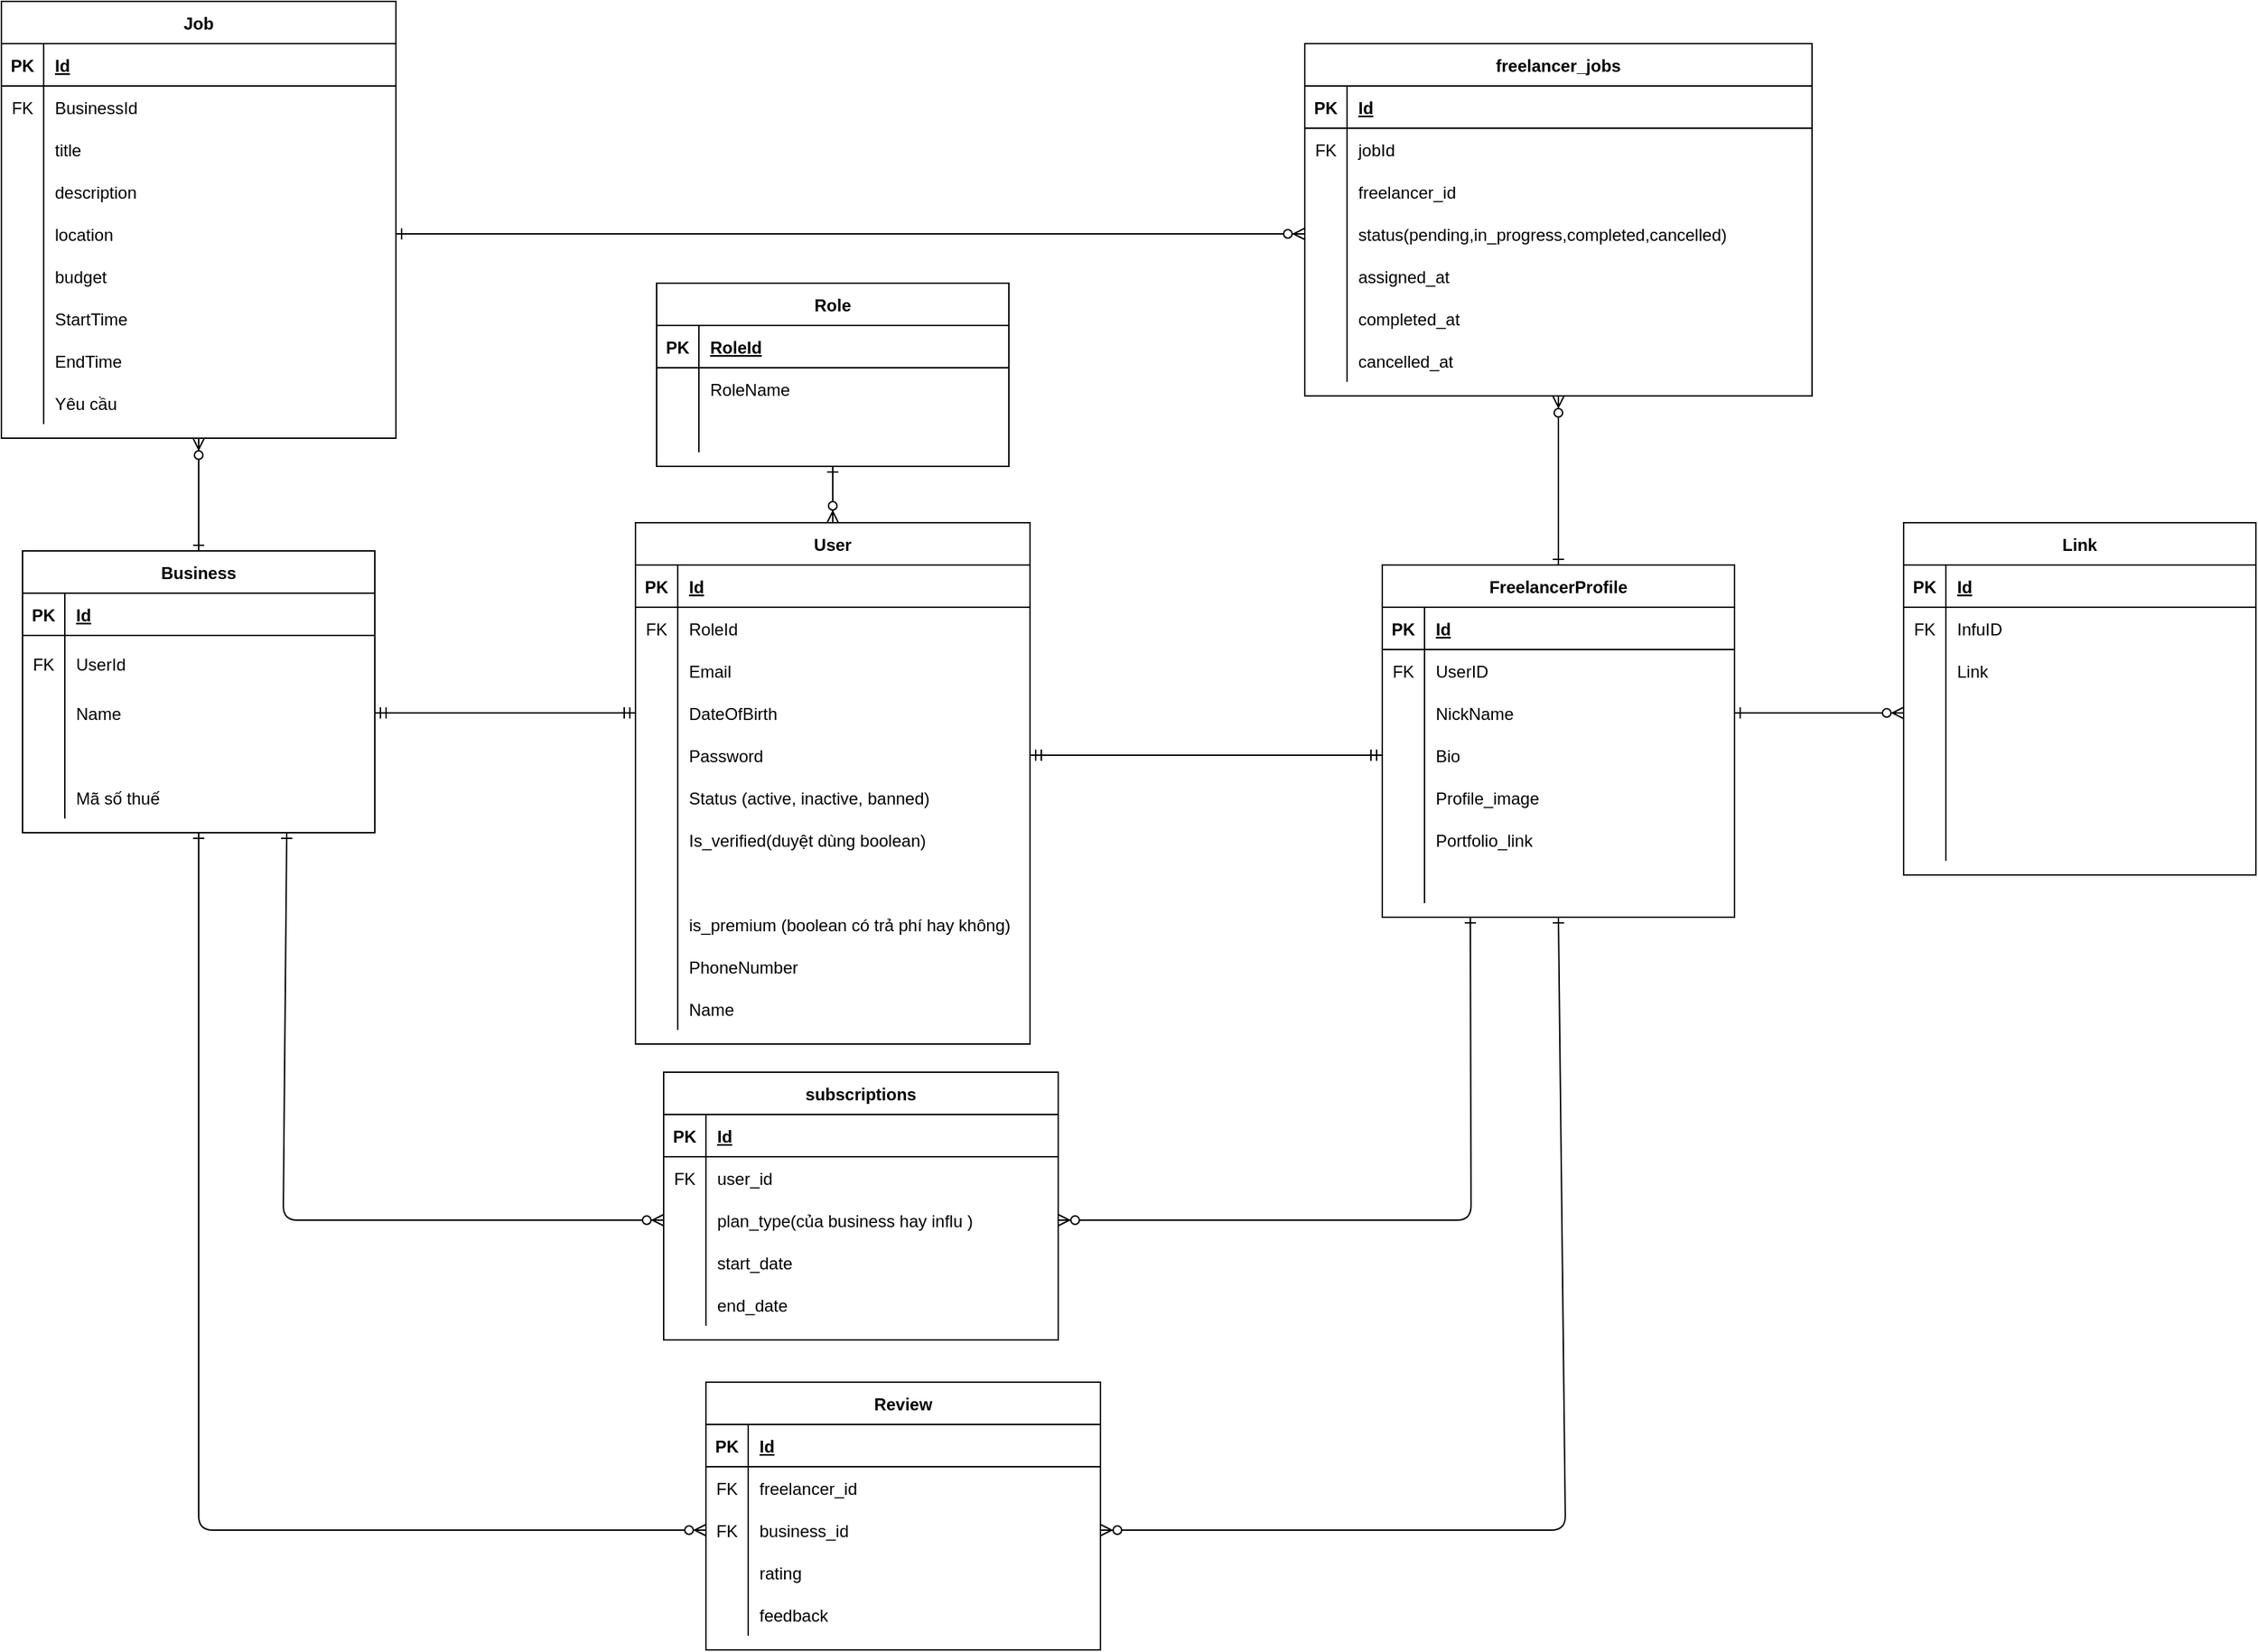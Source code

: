 <mxfile version="27.0.5">
  <diagram id="R2lEEEUBdFMjLlhIrx00" name="Page-1">
    <mxGraphModel dx="4008" dy="2460" grid="1" gridSize="10" guides="1" tooltips="1" connect="1" arrows="1" fold="1" page="1" pageScale="1" pageWidth="850" pageHeight="1100" math="0" shadow="0" extFonts="Permanent Marker^https://fonts.googleapis.com/css?family=Permanent+Marker">
      <root>
        <mxCell id="0" />
        <mxCell id="1" parent="0" />
        <mxCell id="C-vyLk0tnHw3VtMMgP7b-2" value="FreelancerProfile" style="shape=table;startSize=30;container=1;collapsible=1;childLayout=tableLayout;fixedRows=1;rowLines=0;fontStyle=1;align=center;resizeLast=1;" parent="1" vertex="1">
          <mxGeometry x="540" y="140" width="250" height="250" as="geometry" />
        </mxCell>
        <mxCell id="C-vyLk0tnHw3VtMMgP7b-3" value="" style="shape=partialRectangle;collapsible=0;dropTarget=0;pointerEvents=0;fillColor=none;points=[[0,0.5],[1,0.5]];portConstraint=eastwest;top=0;left=0;right=0;bottom=1;" parent="C-vyLk0tnHw3VtMMgP7b-2" vertex="1">
          <mxGeometry y="30" width="250" height="30" as="geometry" />
        </mxCell>
        <mxCell id="C-vyLk0tnHw3VtMMgP7b-4" value="PK" style="shape=partialRectangle;overflow=hidden;connectable=0;fillColor=none;top=0;left=0;bottom=0;right=0;fontStyle=1;" parent="C-vyLk0tnHw3VtMMgP7b-3" vertex="1">
          <mxGeometry width="30" height="30" as="geometry">
            <mxRectangle width="30" height="30" as="alternateBounds" />
          </mxGeometry>
        </mxCell>
        <mxCell id="C-vyLk0tnHw3VtMMgP7b-5" value="Id" style="shape=partialRectangle;overflow=hidden;connectable=0;fillColor=none;top=0;left=0;bottom=0;right=0;align=left;spacingLeft=6;fontStyle=5;" parent="C-vyLk0tnHw3VtMMgP7b-3" vertex="1">
          <mxGeometry x="30" width="220" height="30" as="geometry">
            <mxRectangle width="220" height="30" as="alternateBounds" />
          </mxGeometry>
        </mxCell>
        <mxCell id="C-vyLk0tnHw3VtMMgP7b-6" value="" style="shape=partialRectangle;collapsible=0;dropTarget=0;pointerEvents=0;fillColor=none;points=[[0,0.5],[1,0.5]];portConstraint=eastwest;top=0;left=0;right=0;bottom=0;" parent="C-vyLk0tnHw3VtMMgP7b-2" vertex="1">
          <mxGeometry y="60" width="250" height="30" as="geometry" />
        </mxCell>
        <mxCell id="C-vyLk0tnHw3VtMMgP7b-7" value="FK" style="shape=partialRectangle;overflow=hidden;connectable=0;fillColor=none;top=0;left=0;bottom=0;right=0;" parent="C-vyLk0tnHw3VtMMgP7b-6" vertex="1">
          <mxGeometry width="30" height="30" as="geometry">
            <mxRectangle width="30" height="30" as="alternateBounds" />
          </mxGeometry>
        </mxCell>
        <mxCell id="C-vyLk0tnHw3VtMMgP7b-8" value="UserID" style="shape=partialRectangle;overflow=hidden;connectable=0;fillColor=none;top=0;left=0;bottom=0;right=0;align=left;spacingLeft=6;" parent="C-vyLk0tnHw3VtMMgP7b-6" vertex="1">
          <mxGeometry x="30" width="220" height="30" as="geometry">
            <mxRectangle width="220" height="30" as="alternateBounds" />
          </mxGeometry>
        </mxCell>
        <mxCell id="2h2ZqkcOVGt-pfAk-Uis-42" value="" style="shape=partialRectangle;collapsible=0;dropTarget=0;pointerEvents=0;fillColor=none;points=[[0,0.5],[1,0.5]];portConstraint=eastwest;top=0;left=0;right=0;bottom=0;" parent="C-vyLk0tnHw3VtMMgP7b-2" vertex="1">
          <mxGeometry y="90" width="250" height="30" as="geometry" />
        </mxCell>
        <mxCell id="2h2ZqkcOVGt-pfAk-Uis-43" value="" style="shape=partialRectangle;overflow=hidden;connectable=0;fillColor=none;top=0;left=0;bottom=0;right=0;" parent="2h2ZqkcOVGt-pfAk-Uis-42" vertex="1">
          <mxGeometry width="30" height="30" as="geometry">
            <mxRectangle width="30" height="30" as="alternateBounds" />
          </mxGeometry>
        </mxCell>
        <mxCell id="2h2ZqkcOVGt-pfAk-Uis-44" value="NickName" style="shape=partialRectangle;overflow=hidden;connectable=0;fillColor=none;top=0;left=0;bottom=0;right=0;align=left;spacingLeft=6;" parent="2h2ZqkcOVGt-pfAk-Uis-42" vertex="1">
          <mxGeometry x="30" width="220" height="30" as="geometry">
            <mxRectangle width="220" height="30" as="alternateBounds" />
          </mxGeometry>
        </mxCell>
        <mxCell id="2h2ZqkcOVGt-pfAk-Uis-45" value="" style="shape=partialRectangle;collapsible=0;dropTarget=0;pointerEvents=0;fillColor=none;points=[[0,0.5],[1,0.5]];portConstraint=eastwest;top=0;left=0;right=0;bottom=0;" parent="C-vyLk0tnHw3VtMMgP7b-2" vertex="1">
          <mxGeometry y="120" width="250" height="30" as="geometry" />
        </mxCell>
        <mxCell id="2h2ZqkcOVGt-pfAk-Uis-46" value="" style="shape=partialRectangle;overflow=hidden;connectable=0;fillColor=none;top=0;left=0;bottom=0;right=0;" parent="2h2ZqkcOVGt-pfAk-Uis-45" vertex="1">
          <mxGeometry width="30" height="30" as="geometry">
            <mxRectangle width="30" height="30" as="alternateBounds" />
          </mxGeometry>
        </mxCell>
        <mxCell id="2h2ZqkcOVGt-pfAk-Uis-47" value="Bio" style="shape=partialRectangle;overflow=hidden;connectable=0;fillColor=none;top=0;left=0;bottom=0;right=0;align=left;spacingLeft=6;" parent="2h2ZqkcOVGt-pfAk-Uis-45" vertex="1">
          <mxGeometry x="30" width="220" height="30" as="geometry">
            <mxRectangle width="220" height="30" as="alternateBounds" />
          </mxGeometry>
        </mxCell>
        <mxCell id="2h2ZqkcOVGt-pfAk-Uis-55" value="" style="shape=partialRectangle;collapsible=0;dropTarget=0;pointerEvents=0;fillColor=none;points=[[0,0.5],[1,0.5]];portConstraint=eastwest;top=0;left=0;right=0;bottom=0;" parent="C-vyLk0tnHw3VtMMgP7b-2" vertex="1">
          <mxGeometry y="150" width="250" height="30" as="geometry" />
        </mxCell>
        <mxCell id="2h2ZqkcOVGt-pfAk-Uis-56" value="" style="shape=partialRectangle;overflow=hidden;connectable=0;fillColor=none;top=0;left=0;bottom=0;right=0;" parent="2h2ZqkcOVGt-pfAk-Uis-55" vertex="1">
          <mxGeometry width="30" height="30" as="geometry">
            <mxRectangle width="30" height="30" as="alternateBounds" />
          </mxGeometry>
        </mxCell>
        <mxCell id="2h2ZqkcOVGt-pfAk-Uis-57" value="Profile_image" style="shape=partialRectangle;overflow=hidden;connectable=0;fillColor=none;top=0;left=0;bottom=0;right=0;align=left;spacingLeft=6;" parent="2h2ZqkcOVGt-pfAk-Uis-55" vertex="1">
          <mxGeometry x="30" width="220" height="30" as="geometry">
            <mxRectangle width="220" height="30" as="alternateBounds" />
          </mxGeometry>
        </mxCell>
        <mxCell id="2h2ZqkcOVGt-pfAk-Uis-77" value="" style="shape=partialRectangle;collapsible=0;dropTarget=0;pointerEvents=0;fillColor=none;points=[[0,0.5],[1,0.5]];portConstraint=eastwest;top=0;left=0;right=0;bottom=0;" parent="C-vyLk0tnHw3VtMMgP7b-2" vertex="1">
          <mxGeometry y="180" width="250" height="30" as="geometry" />
        </mxCell>
        <mxCell id="2h2ZqkcOVGt-pfAk-Uis-78" value="" style="shape=partialRectangle;overflow=hidden;connectable=0;fillColor=none;top=0;left=0;bottom=0;right=0;" parent="2h2ZqkcOVGt-pfAk-Uis-77" vertex="1">
          <mxGeometry width="30" height="30" as="geometry">
            <mxRectangle width="30" height="30" as="alternateBounds" />
          </mxGeometry>
        </mxCell>
        <mxCell id="2h2ZqkcOVGt-pfAk-Uis-79" value="Portfolio_link" style="shape=partialRectangle;overflow=hidden;connectable=0;fillColor=none;top=0;left=0;bottom=0;right=0;align=left;spacingLeft=6;" parent="2h2ZqkcOVGt-pfAk-Uis-77" vertex="1">
          <mxGeometry x="30" width="220" height="30" as="geometry">
            <mxRectangle width="220" height="30" as="alternateBounds" />
          </mxGeometry>
        </mxCell>
        <mxCell id="2h2ZqkcOVGt-pfAk-Uis-80" value="" style="shape=partialRectangle;collapsible=0;dropTarget=0;pointerEvents=0;fillColor=none;points=[[0,0.5],[1,0.5]];portConstraint=eastwest;top=0;left=0;right=0;bottom=0;" parent="C-vyLk0tnHw3VtMMgP7b-2" vertex="1">
          <mxGeometry y="210" width="250" height="30" as="geometry" />
        </mxCell>
        <mxCell id="2h2ZqkcOVGt-pfAk-Uis-81" value="" style="shape=partialRectangle;overflow=hidden;connectable=0;fillColor=none;top=0;left=0;bottom=0;right=0;" parent="2h2ZqkcOVGt-pfAk-Uis-80" vertex="1">
          <mxGeometry width="30" height="30" as="geometry">
            <mxRectangle width="30" height="30" as="alternateBounds" />
          </mxGeometry>
        </mxCell>
        <mxCell id="2h2ZqkcOVGt-pfAk-Uis-82" value="" style="shape=partialRectangle;overflow=hidden;connectable=0;fillColor=none;top=0;left=0;bottom=0;right=0;align=left;spacingLeft=6;" parent="2h2ZqkcOVGt-pfAk-Uis-80" vertex="1">
          <mxGeometry x="30" width="220" height="30" as="geometry">
            <mxRectangle width="220" height="30" as="alternateBounds" />
          </mxGeometry>
        </mxCell>
        <mxCell id="C-vyLk0tnHw3VtMMgP7b-13" value="Role" style="shape=table;startSize=30;container=1;collapsible=1;childLayout=tableLayout;fixedRows=1;rowLines=0;fontStyle=1;align=center;resizeLast=1;" parent="1" vertex="1">
          <mxGeometry x="25" y="-60" width="250" height="130" as="geometry" />
        </mxCell>
        <mxCell id="C-vyLk0tnHw3VtMMgP7b-14" value="" style="shape=partialRectangle;collapsible=0;dropTarget=0;pointerEvents=0;fillColor=none;points=[[0,0.5],[1,0.5]];portConstraint=eastwest;top=0;left=0;right=0;bottom=1;" parent="C-vyLk0tnHw3VtMMgP7b-13" vertex="1">
          <mxGeometry y="30" width="250" height="30" as="geometry" />
        </mxCell>
        <mxCell id="C-vyLk0tnHw3VtMMgP7b-15" value="PK" style="shape=partialRectangle;overflow=hidden;connectable=0;fillColor=none;top=0;left=0;bottom=0;right=0;fontStyle=1;" parent="C-vyLk0tnHw3VtMMgP7b-14" vertex="1">
          <mxGeometry width="30" height="30" as="geometry">
            <mxRectangle width="30" height="30" as="alternateBounds" />
          </mxGeometry>
        </mxCell>
        <mxCell id="C-vyLk0tnHw3VtMMgP7b-16" value="RoleId" style="shape=partialRectangle;overflow=hidden;connectable=0;fillColor=none;top=0;left=0;bottom=0;right=0;align=left;spacingLeft=6;fontStyle=5;" parent="C-vyLk0tnHw3VtMMgP7b-14" vertex="1">
          <mxGeometry x="30" width="220" height="30" as="geometry">
            <mxRectangle width="220" height="30" as="alternateBounds" />
          </mxGeometry>
        </mxCell>
        <mxCell id="C-vyLk0tnHw3VtMMgP7b-17" value="" style="shape=partialRectangle;collapsible=0;dropTarget=0;pointerEvents=0;fillColor=none;points=[[0,0.5],[1,0.5]];portConstraint=eastwest;top=0;left=0;right=0;bottom=0;" parent="C-vyLk0tnHw3VtMMgP7b-13" vertex="1">
          <mxGeometry y="60" width="250" height="30" as="geometry" />
        </mxCell>
        <mxCell id="C-vyLk0tnHw3VtMMgP7b-18" value="" style="shape=partialRectangle;overflow=hidden;connectable=0;fillColor=none;top=0;left=0;bottom=0;right=0;" parent="C-vyLk0tnHw3VtMMgP7b-17" vertex="1">
          <mxGeometry width="30" height="30" as="geometry">
            <mxRectangle width="30" height="30" as="alternateBounds" />
          </mxGeometry>
        </mxCell>
        <mxCell id="C-vyLk0tnHw3VtMMgP7b-19" value="RoleName" style="shape=partialRectangle;overflow=hidden;connectable=0;fillColor=none;top=0;left=0;bottom=0;right=0;align=left;spacingLeft=6;" parent="C-vyLk0tnHw3VtMMgP7b-17" vertex="1">
          <mxGeometry x="30" width="220" height="30" as="geometry">
            <mxRectangle width="220" height="30" as="alternateBounds" />
          </mxGeometry>
        </mxCell>
        <mxCell id="C-vyLk0tnHw3VtMMgP7b-20" value="" style="shape=partialRectangle;collapsible=0;dropTarget=0;pointerEvents=0;fillColor=none;points=[[0,0.5],[1,0.5]];portConstraint=eastwest;top=0;left=0;right=0;bottom=0;" parent="C-vyLk0tnHw3VtMMgP7b-13" vertex="1">
          <mxGeometry y="90" width="250" height="30" as="geometry" />
        </mxCell>
        <mxCell id="C-vyLk0tnHw3VtMMgP7b-21" value="" style="shape=partialRectangle;overflow=hidden;connectable=0;fillColor=none;top=0;left=0;bottom=0;right=0;" parent="C-vyLk0tnHw3VtMMgP7b-20" vertex="1">
          <mxGeometry width="30" height="30" as="geometry">
            <mxRectangle width="30" height="30" as="alternateBounds" />
          </mxGeometry>
        </mxCell>
        <mxCell id="C-vyLk0tnHw3VtMMgP7b-22" value="" style="shape=partialRectangle;overflow=hidden;connectable=0;fillColor=none;top=0;left=0;bottom=0;right=0;align=left;spacingLeft=6;" parent="C-vyLk0tnHw3VtMMgP7b-20" vertex="1">
          <mxGeometry x="30" width="220" height="30" as="geometry">
            <mxRectangle width="220" height="30" as="alternateBounds" />
          </mxGeometry>
        </mxCell>
        <mxCell id="C-vyLk0tnHw3VtMMgP7b-23" value="User" style="shape=table;startSize=30;container=1;collapsible=1;childLayout=tableLayout;fixedRows=1;rowLines=0;fontStyle=1;align=center;resizeLast=1;" parent="1" vertex="1">
          <mxGeometry x="10" y="110" width="280" height="370" as="geometry" />
        </mxCell>
        <mxCell id="C-vyLk0tnHw3VtMMgP7b-24" value="" style="shape=partialRectangle;collapsible=0;dropTarget=0;pointerEvents=0;fillColor=none;points=[[0,0.5],[1,0.5]];portConstraint=eastwest;top=0;left=0;right=0;bottom=1;" parent="C-vyLk0tnHw3VtMMgP7b-23" vertex="1">
          <mxGeometry y="30" width="280" height="30" as="geometry" />
        </mxCell>
        <mxCell id="C-vyLk0tnHw3VtMMgP7b-25" value="PK" style="shape=partialRectangle;overflow=hidden;connectable=0;fillColor=none;top=0;left=0;bottom=0;right=0;fontStyle=1;" parent="C-vyLk0tnHw3VtMMgP7b-24" vertex="1">
          <mxGeometry width="30" height="30" as="geometry">
            <mxRectangle width="30" height="30" as="alternateBounds" />
          </mxGeometry>
        </mxCell>
        <mxCell id="C-vyLk0tnHw3VtMMgP7b-26" value="Id" style="shape=partialRectangle;overflow=hidden;connectable=0;fillColor=none;top=0;left=0;bottom=0;right=0;align=left;spacingLeft=6;fontStyle=5;" parent="C-vyLk0tnHw3VtMMgP7b-24" vertex="1">
          <mxGeometry x="30" width="250" height="30" as="geometry">
            <mxRectangle width="250" height="30" as="alternateBounds" />
          </mxGeometry>
        </mxCell>
        <mxCell id="2h2ZqkcOVGt-pfAk-Uis-4" value="" style="shape=partialRectangle;collapsible=0;dropTarget=0;pointerEvents=0;fillColor=none;points=[[0,0.5],[1,0.5]];portConstraint=eastwest;top=0;left=0;right=0;bottom=0;" parent="C-vyLk0tnHw3VtMMgP7b-23" vertex="1">
          <mxGeometry y="60" width="280" height="30" as="geometry" />
        </mxCell>
        <mxCell id="2h2ZqkcOVGt-pfAk-Uis-5" value="FK" style="shape=partialRectangle;overflow=hidden;connectable=0;fillColor=none;top=0;left=0;bottom=0;right=0;" parent="2h2ZqkcOVGt-pfAk-Uis-4" vertex="1">
          <mxGeometry width="30" height="30" as="geometry">
            <mxRectangle width="30" height="30" as="alternateBounds" />
          </mxGeometry>
        </mxCell>
        <mxCell id="2h2ZqkcOVGt-pfAk-Uis-6" value="RoleId" style="shape=partialRectangle;overflow=hidden;connectable=0;fillColor=none;top=0;left=0;bottom=0;right=0;align=left;spacingLeft=6;" parent="2h2ZqkcOVGt-pfAk-Uis-4" vertex="1">
          <mxGeometry x="30" width="250" height="30" as="geometry">
            <mxRectangle width="250" height="30" as="alternateBounds" />
          </mxGeometry>
        </mxCell>
        <mxCell id="2h2ZqkcOVGt-pfAk-Uis-7" value="" style="shape=partialRectangle;collapsible=0;dropTarget=0;pointerEvents=0;fillColor=none;points=[[0,0.5],[1,0.5]];portConstraint=eastwest;top=0;left=0;right=0;bottom=0;" parent="C-vyLk0tnHw3VtMMgP7b-23" vertex="1">
          <mxGeometry y="90" width="280" height="30" as="geometry" />
        </mxCell>
        <mxCell id="2h2ZqkcOVGt-pfAk-Uis-8" value="" style="shape=partialRectangle;overflow=hidden;connectable=0;fillColor=none;top=0;left=0;bottom=0;right=0;" parent="2h2ZqkcOVGt-pfAk-Uis-7" vertex="1">
          <mxGeometry width="30" height="30" as="geometry">
            <mxRectangle width="30" height="30" as="alternateBounds" />
          </mxGeometry>
        </mxCell>
        <mxCell id="2h2ZqkcOVGt-pfAk-Uis-9" value="Email" style="shape=partialRectangle;overflow=hidden;connectable=0;fillColor=none;top=0;left=0;bottom=0;right=0;align=left;spacingLeft=6;" parent="2h2ZqkcOVGt-pfAk-Uis-7" vertex="1">
          <mxGeometry x="30" width="250" height="30" as="geometry">
            <mxRectangle width="250" height="30" as="alternateBounds" />
          </mxGeometry>
        </mxCell>
        <mxCell id="2h2ZqkcOVGt-pfAk-Uis-10" value="" style="shape=partialRectangle;collapsible=0;dropTarget=0;pointerEvents=0;fillColor=none;points=[[0,0.5],[1,0.5]];portConstraint=eastwest;top=0;left=0;right=0;bottom=0;" parent="C-vyLk0tnHw3VtMMgP7b-23" vertex="1">
          <mxGeometry y="120" width="280" height="30" as="geometry" />
        </mxCell>
        <mxCell id="2h2ZqkcOVGt-pfAk-Uis-11" value="" style="shape=partialRectangle;overflow=hidden;connectable=0;fillColor=none;top=0;left=0;bottom=0;right=0;" parent="2h2ZqkcOVGt-pfAk-Uis-10" vertex="1">
          <mxGeometry width="30" height="30" as="geometry">
            <mxRectangle width="30" height="30" as="alternateBounds" />
          </mxGeometry>
        </mxCell>
        <mxCell id="2h2ZqkcOVGt-pfAk-Uis-12" value="DateOfBirth " style="shape=partialRectangle;overflow=hidden;connectable=0;fillColor=none;top=0;left=0;bottom=0;right=0;align=left;spacingLeft=6;" parent="2h2ZqkcOVGt-pfAk-Uis-10" vertex="1">
          <mxGeometry x="30" width="250" height="30" as="geometry">
            <mxRectangle width="250" height="30" as="alternateBounds" />
          </mxGeometry>
        </mxCell>
        <mxCell id="2h2ZqkcOVGt-pfAk-Uis-13" value="" style="shape=partialRectangle;collapsible=0;dropTarget=0;pointerEvents=0;fillColor=none;points=[[0,0.5],[1,0.5]];portConstraint=eastwest;top=0;left=0;right=0;bottom=0;" parent="C-vyLk0tnHw3VtMMgP7b-23" vertex="1">
          <mxGeometry y="150" width="280" height="30" as="geometry" />
        </mxCell>
        <mxCell id="2h2ZqkcOVGt-pfAk-Uis-14" value="" style="shape=partialRectangle;overflow=hidden;connectable=0;fillColor=none;top=0;left=0;bottom=0;right=0;" parent="2h2ZqkcOVGt-pfAk-Uis-13" vertex="1">
          <mxGeometry width="30" height="30" as="geometry">
            <mxRectangle width="30" height="30" as="alternateBounds" />
          </mxGeometry>
        </mxCell>
        <mxCell id="2h2ZqkcOVGt-pfAk-Uis-15" value="Password " style="shape=partialRectangle;overflow=hidden;connectable=0;fillColor=none;top=0;left=0;bottom=0;right=0;align=left;spacingLeft=6;" parent="2h2ZqkcOVGt-pfAk-Uis-13" vertex="1">
          <mxGeometry x="30" width="250" height="30" as="geometry">
            <mxRectangle width="250" height="30" as="alternateBounds" />
          </mxGeometry>
        </mxCell>
        <mxCell id="2h2ZqkcOVGt-pfAk-Uis-23" value="" style="shape=partialRectangle;collapsible=0;dropTarget=0;pointerEvents=0;fillColor=none;points=[[0,0.5],[1,0.5]];portConstraint=eastwest;top=0;left=0;right=0;bottom=0;" parent="C-vyLk0tnHw3VtMMgP7b-23" vertex="1">
          <mxGeometry y="180" width="280" height="30" as="geometry" />
        </mxCell>
        <mxCell id="2h2ZqkcOVGt-pfAk-Uis-24" value="" style="shape=partialRectangle;overflow=hidden;connectable=0;fillColor=none;top=0;left=0;bottom=0;right=0;" parent="2h2ZqkcOVGt-pfAk-Uis-23" vertex="1">
          <mxGeometry width="30" height="30" as="geometry">
            <mxRectangle width="30" height="30" as="alternateBounds" />
          </mxGeometry>
        </mxCell>
        <mxCell id="2h2ZqkcOVGt-pfAk-Uis-25" value="Status (active, inactive, banned)" style="shape=partialRectangle;overflow=hidden;connectable=0;fillColor=none;top=0;left=0;bottom=0;right=0;align=left;spacingLeft=6;" parent="2h2ZqkcOVGt-pfAk-Uis-23" vertex="1">
          <mxGeometry x="30" width="250" height="30" as="geometry">
            <mxRectangle width="250" height="30" as="alternateBounds" />
          </mxGeometry>
        </mxCell>
        <mxCell id="2h2ZqkcOVGt-pfAk-Uis-26" value="" style="shape=partialRectangle;collapsible=0;dropTarget=0;pointerEvents=0;fillColor=none;points=[[0,0.5],[1,0.5]];portConstraint=eastwest;top=0;left=0;right=0;bottom=0;" parent="C-vyLk0tnHw3VtMMgP7b-23" vertex="1">
          <mxGeometry y="210" width="280" height="30" as="geometry" />
        </mxCell>
        <mxCell id="2h2ZqkcOVGt-pfAk-Uis-27" value="" style="shape=partialRectangle;overflow=hidden;connectable=0;fillColor=none;top=0;left=0;bottom=0;right=0;" parent="2h2ZqkcOVGt-pfAk-Uis-26" vertex="1">
          <mxGeometry width="30" height="30" as="geometry">
            <mxRectangle width="30" height="30" as="alternateBounds" />
          </mxGeometry>
        </mxCell>
        <mxCell id="2h2ZqkcOVGt-pfAk-Uis-28" value="Is_verified(duyệt dùng boolean)" style="shape=partialRectangle;overflow=hidden;connectable=0;fillColor=none;top=0;left=0;bottom=0;right=0;align=left;spacingLeft=6;" parent="2h2ZqkcOVGt-pfAk-Uis-26" vertex="1">
          <mxGeometry x="30" width="250" height="30" as="geometry">
            <mxRectangle width="250" height="30" as="alternateBounds" />
          </mxGeometry>
        </mxCell>
        <mxCell id="2h2ZqkcOVGt-pfAk-Uis-48" value="" style="shape=partialRectangle;collapsible=0;dropTarget=0;pointerEvents=0;fillColor=none;points=[[0,0.5],[1,0.5]];portConstraint=eastwest;top=0;left=0;right=0;bottom=0;" parent="C-vyLk0tnHw3VtMMgP7b-23" vertex="1">
          <mxGeometry y="240" width="280" height="30" as="geometry" />
        </mxCell>
        <mxCell id="2h2ZqkcOVGt-pfAk-Uis-49" value="" style="shape=partialRectangle;overflow=hidden;connectable=0;fillColor=none;top=0;left=0;bottom=0;right=0;" parent="2h2ZqkcOVGt-pfAk-Uis-48" vertex="1">
          <mxGeometry width="30" height="30" as="geometry">
            <mxRectangle width="30" height="30" as="alternateBounds" />
          </mxGeometry>
        </mxCell>
        <mxCell id="2h2ZqkcOVGt-pfAk-Uis-50" value="" style="shape=partialRectangle;overflow=hidden;connectable=0;fillColor=none;top=0;left=0;bottom=0;right=0;align=left;spacingLeft=6;" parent="2h2ZqkcOVGt-pfAk-Uis-48" vertex="1">
          <mxGeometry x="30" width="250" height="30" as="geometry">
            <mxRectangle width="250" height="30" as="alternateBounds" />
          </mxGeometry>
        </mxCell>
        <mxCell id="2h2ZqkcOVGt-pfAk-Uis-51" value="" style="shape=partialRectangle;collapsible=0;dropTarget=0;pointerEvents=0;fillColor=none;points=[[0,0.5],[1,0.5]];portConstraint=eastwest;top=0;left=0;right=0;bottom=0;" parent="C-vyLk0tnHw3VtMMgP7b-23" vertex="1">
          <mxGeometry y="270" width="280" height="30" as="geometry" />
        </mxCell>
        <mxCell id="2h2ZqkcOVGt-pfAk-Uis-52" value="" style="shape=partialRectangle;overflow=hidden;connectable=0;fillColor=none;top=0;left=0;bottom=0;right=0;" parent="2h2ZqkcOVGt-pfAk-Uis-51" vertex="1">
          <mxGeometry width="30" height="30" as="geometry">
            <mxRectangle width="30" height="30" as="alternateBounds" />
          </mxGeometry>
        </mxCell>
        <mxCell id="2h2ZqkcOVGt-pfAk-Uis-53" value="is_premium (boolean có trả phí hay không)" style="shape=partialRectangle;overflow=hidden;connectable=0;fillColor=none;top=0;left=0;bottom=0;right=0;align=left;spacingLeft=6;" parent="2h2ZqkcOVGt-pfAk-Uis-51" vertex="1">
          <mxGeometry x="30" width="250" height="30" as="geometry">
            <mxRectangle width="250" height="30" as="alternateBounds" />
          </mxGeometry>
        </mxCell>
        <mxCell id="10wsHz03RQDoEXFw-x__-1" value="" style="shape=partialRectangle;collapsible=0;dropTarget=0;pointerEvents=0;fillColor=none;points=[[0,0.5],[1,0.5]];portConstraint=eastwest;top=0;left=0;right=0;bottom=0;" parent="C-vyLk0tnHw3VtMMgP7b-23" vertex="1">
          <mxGeometry y="300" width="280" height="30" as="geometry" />
        </mxCell>
        <mxCell id="10wsHz03RQDoEXFw-x__-2" value="" style="shape=partialRectangle;overflow=hidden;connectable=0;fillColor=none;top=0;left=0;bottom=0;right=0;" parent="10wsHz03RQDoEXFw-x__-1" vertex="1">
          <mxGeometry width="30" height="30" as="geometry">
            <mxRectangle width="30" height="30" as="alternateBounds" />
          </mxGeometry>
        </mxCell>
        <mxCell id="10wsHz03RQDoEXFw-x__-3" value="PhoneNumber" style="shape=partialRectangle;overflow=hidden;connectable=0;fillColor=none;top=0;left=0;bottom=0;right=0;align=left;spacingLeft=6;" parent="10wsHz03RQDoEXFw-x__-1" vertex="1">
          <mxGeometry x="30" width="250" height="30" as="geometry">
            <mxRectangle width="250" height="30" as="alternateBounds" />
          </mxGeometry>
        </mxCell>
        <mxCell id="10wsHz03RQDoEXFw-x__-7" value="" style="shape=partialRectangle;collapsible=0;dropTarget=0;pointerEvents=0;fillColor=none;points=[[0,0.5],[1,0.5]];portConstraint=eastwest;top=0;left=0;right=0;bottom=0;" parent="C-vyLk0tnHw3VtMMgP7b-23" vertex="1">
          <mxGeometry y="330" width="280" height="30" as="geometry" />
        </mxCell>
        <mxCell id="10wsHz03RQDoEXFw-x__-8" value="" style="shape=partialRectangle;overflow=hidden;connectable=0;fillColor=none;top=0;left=0;bottom=0;right=0;" parent="10wsHz03RQDoEXFw-x__-7" vertex="1">
          <mxGeometry width="30" height="30" as="geometry">
            <mxRectangle width="30" height="30" as="alternateBounds" />
          </mxGeometry>
        </mxCell>
        <mxCell id="10wsHz03RQDoEXFw-x__-9" value="Name" style="shape=partialRectangle;overflow=hidden;connectable=0;fillColor=none;top=0;left=0;bottom=0;right=0;align=left;spacingLeft=6;" parent="10wsHz03RQDoEXFw-x__-7" vertex="1">
          <mxGeometry x="30" width="250" height="30" as="geometry">
            <mxRectangle width="250" height="30" as="alternateBounds" />
          </mxGeometry>
        </mxCell>
        <mxCell id="2h2ZqkcOVGt-pfAk-Uis-22" value="" style="endArrow=ERzeroToMany;startArrow=ERone;endFill=1;startFill=0;exitX=0.5;exitY=1;exitDx=0;exitDy=0;entryX=0.5;entryY=0;entryDx=0;entryDy=0;" parent="1" source="C-vyLk0tnHw3VtMMgP7b-13" target="C-vyLk0tnHw3VtMMgP7b-23" edge="1">
          <mxGeometry width="100" height="100" relative="1" as="geometry">
            <mxPoint x="270" y="165" as="sourcePoint" />
            <mxPoint x="480" y="165" as="targetPoint" />
          </mxGeometry>
        </mxCell>
        <mxCell id="2h2ZqkcOVGt-pfAk-Uis-32" value="Business" style="shape=table;startSize=30;container=1;collapsible=1;childLayout=tableLayout;fixedRows=1;rowLines=0;fontStyle=1;align=center;resizeLast=1;" parent="1" vertex="1">
          <mxGeometry x="-425" y="130" width="250" height="200" as="geometry" />
        </mxCell>
        <mxCell id="2h2ZqkcOVGt-pfAk-Uis-33" value="" style="shape=partialRectangle;collapsible=0;dropTarget=0;pointerEvents=0;fillColor=none;points=[[0,0.5],[1,0.5]];portConstraint=eastwest;top=0;left=0;right=0;bottom=1;" parent="2h2ZqkcOVGt-pfAk-Uis-32" vertex="1">
          <mxGeometry y="30" width="250" height="30" as="geometry" />
        </mxCell>
        <mxCell id="2h2ZqkcOVGt-pfAk-Uis-34" value="PK" style="shape=partialRectangle;overflow=hidden;connectable=0;fillColor=none;top=0;left=0;bottom=0;right=0;fontStyle=1;" parent="2h2ZqkcOVGt-pfAk-Uis-33" vertex="1">
          <mxGeometry width="30" height="30" as="geometry">
            <mxRectangle width="30" height="30" as="alternateBounds" />
          </mxGeometry>
        </mxCell>
        <mxCell id="2h2ZqkcOVGt-pfAk-Uis-35" value="Id" style="shape=partialRectangle;overflow=hidden;connectable=0;fillColor=none;top=0;left=0;bottom=0;right=0;align=left;spacingLeft=6;fontStyle=5;" parent="2h2ZqkcOVGt-pfAk-Uis-33" vertex="1">
          <mxGeometry x="30" width="220" height="30" as="geometry">
            <mxRectangle width="220" height="30" as="alternateBounds" />
          </mxGeometry>
        </mxCell>
        <mxCell id="2h2ZqkcOVGt-pfAk-Uis-36" value="" style="shape=partialRectangle;collapsible=0;dropTarget=0;pointerEvents=0;fillColor=none;points=[[0,0.5],[1,0.5]];portConstraint=eastwest;top=0;left=0;right=0;bottom=0;" parent="2h2ZqkcOVGt-pfAk-Uis-32" vertex="1">
          <mxGeometry y="60" width="250" height="40" as="geometry" />
        </mxCell>
        <mxCell id="2h2ZqkcOVGt-pfAk-Uis-37" value="FK" style="shape=partialRectangle;overflow=hidden;connectable=0;fillColor=none;top=0;left=0;bottom=0;right=0;" parent="2h2ZqkcOVGt-pfAk-Uis-36" vertex="1">
          <mxGeometry width="30" height="40" as="geometry">
            <mxRectangle width="30" height="40" as="alternateBounds" />
          </mxGeometry>
        </mxCell>
        <mxCell id="2h2ZqkcOVGt-pfAk-Uis-38" value="UserId" style="shape=partialRectangle;overflow=hidden;connectable=0;fillColor=none;top=0;left=0;bottom=0;right=0;align=left;spacingLeft=6;" parent="2h2ZqkcOVGt-pfAk-Uis-36" vertex="1">
          <mxGeometry x="30" width="220" height="40" as="geometry">
            <mxRectangle width="220" height="40" as="alternateBounds" />
          </mxGeometry>
        </mxCell>
        <mxCell id="2h2ZqkcOVGt-pfAk-Uis-39" value="" style="shape=partialRectangle;collapsible=0;dropTarget=0;pointerEvents=0;fillColor=none;points=[[0,0.5],[1,0.5]];portConstraint=eastwest;top=0;left=0;right=0;bottom=0;" parent="2h2ZqkcOVGt-pfAk-Uis-32" vertex="1">
          <mxGeometry y="100" width="250" height="30" as="geometry" />
        </mxCell>
        <mxCell id="2h2ZqkcOVGt-pfAk-Uis-40" value="" style="shape=partialRectangle;overflow=hidden;connectable=0;fillColor=none;top=0;left=0;bottom=0;right=0;" parent="2h2ZqkcOVGt-pfAk-Uis-39" vertex="1">
          <mxGeometry width="30" height="30" as="geometry">
            <mxRectangle width="30" height="30" as="alternateBounds" />
          </mxGeometry>
        </mxCell>
        <mxCell id="2h2ZqkcOVGt-pfAk-Uis-41" value="Name" style="shape=partialRectangle;overflow=hidden;connectable=0;fillColor=none;top=0;left=0;bottom=0;right=0;align=left;spacingLeft=6;" parent="2h2ZqkcOVGt-pfAk-Uis-39" vertex="1">
          <mxGeometry x="30" width="220" height="30" as="geometry">
            <mxRectangle width="220" height="30" as="alternateBounds" />
          </mxGeometry>
        </mxCell>
        <mxCell id="2h2ZqkcOVGt-pfAk-Uis-83" value="" style="shape=partialRectangle;collapsible=0;dropTarget=0;pointerEvents=0;fillColor=none;points=[[0,0.5],[1,0.5]];portConstraint=eastwest;top=0;left=0;right=0;bottom=0;" parent="2h2ZqkcOVGt-pfAk-Uis-32" vertex="1">
          <mxGeometry y="130" width="250" height="30" as="geometry" />
        </mxCell>
        <mxCell id="2h2ZqkcOVGt-pfAk-Uis-84" value="" style="shape=partialRectangle;overflow=hidden;connectable=0;fillColor=none;top=0;left=0;bottom=0;right=0;" parent="2h2ZqkcOVGt-pfAk-Uis-83" vertex="1">
          <mxGeometry width="30" height="30" as="geometry">
            <mxRectangle width="30" height="30" as="alternateBounds" />
          </mxGeometry>
        </mxCell>
        <mxCell id="2h2ZqkcOVGt-pfAk-Uis-85" value="" style="shape=partialRectangle;overflow=hidden;connectable=0;fillColor=none;top=0;left=0;bottom=0;right=0;align=left;spacingLeft=6;" parent="2h2ZqkcOVGt-pfAk-Uis-83" vertex="1">
          <mxGeometry x="30" width="220" height="30" as="geometry">
            <mxRectangle width="220" height="30" as="alternateBounds" />
          </mxGeometry>
        </mxCell>
        <mxCell id="2h2ZqkcOVGt-pfAk-Uis-116" value="" style="shape=partialRectangle;collapsible=0;dropTarget=0;pointerEvents=0;fillColor=none;points=[[0,0.5],[1,0.5]];portConstraint=eastwest;top=0;left=0;right=0;bottom=0;" parent="2h2ZqkcOVGt-pfAk-Uis-32" vertex="1">
          <mxGeometry y="160" width="250" height="30" as="geometry" />
        </mxCell>
        <mxCell id="2h2ZqkcOVGt-pfAk-Uis-117" value="" style="shape=partialRectangle;overflow=hidden;connectable=0;fillColor=none;top=0;left=0;bottom=0;right=0;" parent="2h2ZqkcOVGt-pfAk-Uis-116" vertex="1">
          <mxGeometry width="30" height="30" as="geometry">
            <mxRectangle width="30" height="30" as="alternateBounds" />
          </mxGeometry>
        </mxCell>
        <mxCell id="2h2ZqkcOVGt-pfAk-Uis-118" value="Mã số thuế " style="shape=partialRectangle;overflow=hidden;connectable=0;fillColor=none;top=0;left=0;bottom=0;right=0;align=left;spacingLeft=6;" parent="2h2ZqkcOVGt-pfAk-Uis-116" vertex="1">
          <mxGeometry x="30" width="220" height="30" as="geometry">
            <mxRectangle width="220" height="30" as="alternateBounds" />
          </mxGeometry>
        </mxCell>
        <mxCell id="2h2ZqkcOVGt-pfAk-Uis-54" value="" style="edgeStyle=entityRelationEdgeStyle;fontSize=12;html=1;endArrow=ERmandOne;startArrow=ERmandOne;rounded=0;exitX=1;exitY=0.5;exitDx=0;exitDy=0;entryX=0;entryY=0.5;entryDx=0;entryDy=0;" parent="1" source="2h2ZqkcOVGt-pfAk-Uis-13" edge="1" target="2h2ZqkcOVGt-pfAk-Uis-45">
          <mxGeometry width="100" height="100" relative="1" as="geometry">
            <mxPoint x="370" y="360" as="sourcePoint" />
            <mxPoint x="540" y="325" as="targetPoint" />
          </mxGeometry>
        </mxCell>
        <mxCell id="2h2ZqkcOVGt-pfAk-Uis-86" value="" style="edgeStyle=entityRelationEdgeStyle;fontSize=12;html=1;endArrow=ERmandOne;startArrow=ERmandOne;rounded=0;exitX=1;exitY=0.5;exitDx=0;exitDy=0;entryX=0;entryY=0.5;entryDx=0;entryDy=0;" parent="1" source="2h2ZqkcOVGt-pfAk-Uis-39" target="2h2ZqkcOVGt-pfAk-Uis-10" edge="1">
          <mxGeometry width="100" height="100" relative="1" as="geometry">
            <mxPoint x="300" y="335" as="sourcePoint" />
            <mxPoint x="550" y="335" as="targetPoint" />
          </mxGeometry>
        </mxCell>
        <mxCell id="2h2ZqkcOVGt-pfAk-Uis-88" value="Job" style="shape=table;startSize=30;container=1;collapsible=1;childLayout=tableLayout;fixedRows=1;rowLines=0;fontStyle=1;align=center;resizeLast=1;" parent="1" vertex="1">
          <mxGeometry x="-440" y="-260" width="280" height="310" as="geometry" />
        </mxCell>
        <mxCell id="2h2ZqkcOVGt-pfAk-Uis-89" value="" style="shape=partialRectangle;collapsible=0;dropTarget=0;pointerEvents=0;fillColor=none;points=[[0,0.5],[1,0.5]];portConstraint=eastwest;top=0;left=0;right=0;bottom=1;" parent="2h2ZqkcOVGt-pfAk-Uis-88" vertex="1">
          <mxGeometry y="30" width="280" height="30" as="geometry" />
        </mxCell>
        <mxCell id="2h2ZqkcOVGt-pfAk-Uis-90" value="PK" style="shape=partialRectangle;overflow=hidden;connectable=0;fillColor=none;top=0;left=0;bottom=0;right=0;fontStyle=1;" parent="2h2ZqkcOVGt-pfAk-Uis-89" vertex="1">
          <mxGeometry width="30" height="30" as="geometry">
            <mxRectangle width="30" height="30" as="alternateBounds" />
          </mxGeometry>
        </mxCell>
        <mxCell id="2h2ZqkcOVGt-pfAk-Uis-91" value="Id" style="shape=partialRectangle;overflow=hidden;connectable=0;fillColor=none;top=0;left=0;bottom=0;right=0;align=left;spacingLeft=6;fontStyle=5;" parent="2h2ZqkcOVGt-pfAk-Uis-89" vertex="1">
          <mxGeometry x="30" width="250" height="30" as="geometry">
            <mxRectangle width="250" height="30" as="alternateBounds" />
          </mxGeometry>
        </mxCell>
        <mxCell id="2h2ZqkcOVGt-pfAk-Uis-92" value="" style="shape=partialRectangle;collapsible=0;dropTarget=0;pointerEvents=0;fillColor=none;points=[[0,0.5],[1,0.5]];portConstraint=eastwest;top=0;left=0;right=0;bottom=0;" parent="2h2ZqkcOVGt-pfAk-Uis-88" vertex="1">
          <mxGeometry y="60" width="280" height="30" as="geometry" />
        </mxCell>
        <mxCell id="2h2ZqkcOVGt-pfAk-Uis-93" value="FK" style="shape=partialRectangle;overflow=hidden;connectable=0;fillColor=none;top=0;left=0;bottom=0;right=0;" parent="2h2ZqkcOVGt-pfAk-Uis-92" vertex="1">
          <mxGeometry width="30" height="30" as="geometry">
            <mxRectangle width="30" height="30" as="alternateBounds" />
          </mxGeometry>
        </mxCell>
        <mxCell id="2h2ZqkcOVGt-pfAk-Uis-94" value="BusinessId" style="shape=partialRectangle;overflow=hidden;connectable=0;fillColor=none;top=0;left=0;bottom=0;right=0;align=left;spacingLeft=6;" parent="2h2ZqkcOVGt-pfAk-Uis-92" vertex="1">
          <mxGeometry x="30" width="250" height="30" as="geometry">
            <mxRectangle width="250" height="30" as="alternateBounds" />
          </mxGeometry>
        </mxCell>
        <mxCell id="2h2ZqkcOVGt-pfAk-Uis-95" value="" style="shape=partialRectangle;collapsible=0;dropTarget=0;pointerEvents=0;fillColor=none;points=[[0,0.5],[1,0.5]];portConstraint=eastwest;top=0;left=0;right=0;bottom=0;" parent="2h2ZqkcOVGt-pfAk-Uis-88" vertex="1">
          <mxGeometry y="90" width="280" height="30" as="geometry" />
        </mxCell>
        <mxCell id="2h2ZqkcOVGt-pfAk-Uis-96" value="" style="shape=partialRectangle;overflow=hidden;connectable=0;fillColor=none;top=0;left=0;bottom=0;right=0;" parent="2h2ZqkcOVGt-pfAk-Uis-95" vertex="1">
          <mxGeometry width="30" height="30" as="geometry">
            <mxRectangle width="30" height="30" as="alternateBounds" />
          </mxGeometry>
        </mxCell>
        <mxCell id="2h2ZqkcOVGt-pfAk-Uis-97" value="title" style="shape=partialRectangle;overflow=hidden;connectable=0;fillColor=none;top=0;left=0;bottom=0;right=0;align=left;spacingLeft=6;" parent="2h2ZqkcOVGt-pfAk-Uis-95" vertex="1">
          <mxGeometry x="30" width="250" height="30" as="geometry">
            <mxRectangle width="250" height="30" as="alternateBounds" />
          </mxGeometry>
        </mxCell>
        <mxCell id="2h2ZqkcOVGt-pfAk-Uis-98" value="" style="shape=partialRectangle;collapsible=0;dropTarget=0;pointerEvents=0;fillColor=none;points=[[0,0.5],[1,0.5]];portConstraint=eastwest;top=0;left=0;right=0;bottom=0;" parent="2h2ZqkcOVGt-pfAk-Uis-88" vertex="1">
          <mxGeometry y="120" width="280" height="30" as="geometry" />
        </mxCell>
        <mxCell id="2h2ZqkcOVGt-pfAk-Uis-99" value="" style="shape=partialRectangle;overflow=hidden;connectable=0;fillColor=none;top=0;left=0;bottom=0;right=0;" parent="2h2ZqkcOVGt-pfAk-Uis-98" vertex="1">
          <mxGeometry width="30" height="30" as="geometry">
            <mxRectangle width="30" height="30" as="alternateBounds" />
          </mxGeometry>
        </mxCell>
        <mxCell id="2h2ZqkcOVGt-pfAk-Uis-100" value="description" style="shape=partialRectangle;overflow=hidden;connectable=0;fillColor=none;top=0;left=0;bottom=0;right=0;align=left;spacingLeft=6;" parent="2h2ZqkcOVGt-pfAk-Uis-98" vertex="1">
          <mxGeometry x="30" width="250" height="30" as="geometry">
            <mxRectangle width="250" height="30" as="alternateBounds" />
          </mxGeometry>
        </mxCell>
        <mxCell id="2h2ZqkcOVGt-pfAk-Uis-101" value="" style="shape=partialRectangle;collapsible=0;dropTarget=0;pointerEvents=0;fillColor=none;points=[[0,0.5],[1,0.5]];portConstraint=eastwest;top=0;left=0;right=0;bottom=0;" parent="2h2ZqkcOVGt-pfAk-Uis-88" vertex="1">
          <mxGeometry y="150" width="280" height="30" as="geometry" />
        </mxCell>
        <mxCell id="2h2ZqkcOVGt-pfAk-Uis-102" value="" style="shape=partialRectangle;overflow=hidden;connectable=0;fillColor=none;top=0;left=0;bottom=0;right=0;" parent="2h2ZqkcOVGt-pfAk-Uis-101" vertex="1">
          <mxGeometry width="30" height="30" as="geometry">
            <mxRectangle width="30" height="30" as="alternateBounds" />
          </mxGeometry>
        </mxCell>
        <mxCell id="2h2ZqkcOVGt-pfAk-Uis-103" value="location" style="shape=partialRectangle;overflow=hidden;connectable=0;fillColor=none;top=0;left=0;bottom=0;right=0;align=left;spacingLeft=6;" parent="2h2ZqkcOVGt-pfAk-Uis-101" vertex="1">
          <mxGeometry x="30" width="250" height="30" as="geometry">
            <mxRectangle width="250" height="30" as="alternateBounds" />
          </mxGeometry>
        </mxCell>
        <mxCell id="2h2ZqkcOVGt-pfAk-Uis-104" value="" style="shape=partialRectangle;collapsible=0;dropTarget=0;pointerEvents=0;fillColor=none;points=[[0,0.5],[1,0.5]];portConstraint=eastwest;top=0;left=0;right=0;bottom=0;" parent="2h2ZqkcOVGt-pfAk-Uis-88" vertex="1">
          <mxGeometry y="180" width="280" height="30" as="geometry" />
        </mxCell>
        <mxCell id="2h2ZqkcOVGt-pfAk-Uis-105" value="" style="shape=partialRectangle;overflow=hidden;connectable=0;fillColor=none;top=0;left=0;bottom=0;right=0;" parent="2h2ZqkcOVGt-pfAk-Uis-104" vertex="1">
          <mxGeometry width="30" height="30" as="geometry">
            <mxRectangle width="30" height="30" as="alternateBounds" />
          </mxGeometry>
        </mxCell>
        <mxCell id="2h2ZqkcOVGt-pfAk-Uis-106" value="budget" style="shape=partialRectangle;overflow=hidden;connectable=0;fillColor=none;top=0;left=0;bottom=0;right=0;align=left;spacingLeft=6;" parent="2h2ZqkcOVGt-pfAk-Uis-104" vertex="1">
          <mxGeometry x="30" width="250" height="30" as="geometry">
            <mxRectangle width="250" height="30" as="alternateBounds" />
          </mxGeometry>
        </mxCell>
        <mxCell id="2h2ZqkcOVGt-pfAk-Uis-107" value="" style="shape=partialRectangle;collapsible=0;dropTarget=0;pointerEvents=0;fillColor=none;points=[[0,0.5],[1,0.5]];portConstraint=eastwest;top=0;left=0;right=0;bottom=0;" parent="2h2ZqkcOVGt-pfAk-Uis-88" vertex="1">
          <mxGeometry y="210" width="280" height="30" as="geometry" />
        </mxCell>
        <mxCell id="2h2ZqkcOVGt-pfAk-Uis-108" value="" style="shape=partialRectangle;overflow=hidden;connectable=0;fillColor=none;top=0;left=0;bottom=0;right=0;" parent="2h2ZqkcOVGt-pfAk-Uis-107" vertex="1">
          <mxGeometry width="30" height="30" as="geometry">
            <mxRectangle width="30" height="30" as="alternateBounds" />
          </mxGeometry>
        </mxCell>
        <mxCell id="2h2ZqkcOVGt-pfAk-Uis-109" value="StartTime" style="shape=partialRectangle;overflow=hidden;connectable=0;fillColor=none;top=0;left=0;bottom=0;right=0;align=left;spacingLeft=6;" parent="2h2ZqkcOVGt-pfAk-Uis-107" vertex="1">
          <mxGeometry x="30" width="250" height="30" as="geometry">
            <mxRectangle width="250" height="30" as="alternateBounds" />
          </mxGeometry>
        </mxCell>
        <mxCell id="2h2ZqkcOVGt-pfAk-Uis-110" value="" style="shape=partialRectangle;collapsible=0;dropTarget=0;pointerEvents=0;fillColor=none;points=[[0,0.5],[1,0.5]];portConstraint=eastwest;top=0;left=0;right=0;bottom=0;" parent="2h2ZqkcOVGt-pfAk-Uis-88" vertex="1">
          <mxGeometry y="240" width="280" height="30" as="geometry" />
        </mxCell>
        <mxCell id="2h2ZqkcOVGt-pfAk-Uis-111" value="" style="shape=partialRectangle;overflow=hidden;connectable=0;fillColor=none;top=0;left=0;bottom=0;right=0;" parent="2h2ZqkcOVGt-pfAk-Uis-110" vertex="1">
          <mxGeometry width="30" height="30" as="geometry">
            <mxRectangle width="30" height="30" as="alternateBounds" />
          </mxGeometry>
        </mxCell>
        <mxCell id="2h2ZqkcOVGt-pfAk-Uis-112" value="EndTime" style="shape=partialRectangle;overflow=hidden;connectable=0;fillColor=none;top=0;left=0;bottom=0;right=0;align=left;spacingLeft=6;" parent="2h2ZqkcOVGt-pfAk-Uis-110" vertex="1">
          <mxGeometry x="30" width="250" height="30" as="geometry">
            <mxRectangle width="250" height="30" as="alternateBounds" />
          </mxGeometry>
        </mxCell>
        <mxCell id="2h2ZqkcOVGt-pfAk-Uis-113" value="" style="shape=partialRectangle;collapsible=0;dropTarget=0;pointerEvents=0;fillColor=none;points=[[0,0.5],[1,0.5]];portConstraint=eastwest;top=0;left=0;right=0;bottom=0;" parent="2h2ZqkcOVGt-pfAk-Uis-88" vertex="1">
          <mxGeometry y="270" width="280" height="30" as="geometry" />
        </mxCell>
        <mxCell id="2h2ZqkcOVGt-pfAk-Uis-114" value="" style="shape=partialRectangle;overflow=hidden;connectable=0;fillColor=none;top=0;left=0;bottom=0;right=0;" parent="2h2ZqkcOVGt-pfAk-Uis-113" vertex="1">
          <mxGeometry width="30" height="30" as="geometry">
            <mxRectangle width="30" height="30" as="alternateBounds" />
          </mxGeometry>
        </mxCell>
        <mxCell id="2h2ZqkcOVGt-pfAk-Uis-115" value="Yêu cầu " style="shape=partialRectangle;overflow=hidden;connectable=0;fillColor=none;top=0;left=0;bottom=0;right=0;align=left;spacingLeft=6;" parent="2h2ZqkcOVGt-pfAk-Uis-113" vertex="1">
          <mxGeometry x="30" width="250" height="30" as="geometry">
            <mxRectangle width="250" height="30" as="alternateBounds" />
          </mxGeometry>
        </mxCell>
        <mxCell id="2h2ZqkcOVGt-pfAk-Uis-119" value="Review" style="shape=table;startSize=30;container=1;collapsible=1;childLayout=tableLayout;fixedRows=1;rowLines=0;fontStyle=1;align=center;resizeLast=1;" parent="1" vertex="1">
          <mxGeometry x="60" y="720" width="280" height="190" as="geometry" />
        </mxCell>
        <mxCell id="2h2ZqkcOVGt-pfAk-Uis-120" value="" style="shape=partialRectangle;collapsible=0;dropTarget=0;pointerEvents=0;fillColor=none;points=[[0,0.5],[1,0.5]];portConstraint=eastwest;top=0;left=0;right=0;bottom=1;" parent="2h2ZqkcOVGt-pfAk-Uis-119" vertex="1">
          <mxGeometry y="30" width="280" height="30" as="geometry" />
        </mxCell>
        <mxCell id="2h2ZqkcOVGt-pfAk-Uis-121" value="PK" style="shape=partialRectangle;overflow=hidden;connectable=0;fillColor=none;top=0;left=0;bottom=0;right=0;fontStyle=1;" parent="2h2ZqkcOVGt-pfAk-Uis-120" vertex="1">
          <mxGeometry width="30" height="30" as="geometry">
            <mxRectangle width="30" height="30" as="alternateBounds" />
          </mxGeometry>
        </mxCell>
        <mxCell id="2h2ZqkcOVGt-pfAk-Uis-122" value="Id" style="shape=partialRectangle;overflow=hidden;connectable=0;fillColor=none;top=0;left=0;bottom=0;right=0;align=left;spacingLeft=6;fontStyle=5;" parent="2h2ZqkcOVGt-pfAk-Uis-120" vertex="1">
          <mxGeometry x="30" width="250" height="30" as="geometry">
            <mxRectangle width="250" height="30" as="alternateBounds" />
          </mxGeometry>
        </mxCell>
        <mxCell id="2h2ZqkcOVGt-pfAk-Uis-123" value="" style="shape=partialRectangle;collapsible=0;dropTarget=0;pointerEvents=0;fillColor=none;points=[[0,0.5],[1,0.5]];portConstraint=eastwest;top=0;left=0;right=0;bottom=0;" parent="2h2ZqkcOVGt-pfAk-Uis-119" vertex="1">
          <mxGeometry y="60" width="280" height="30" as="geometry" />
        </mxCell>
        <mxCell id="2h2ZqkcOVGt-pfAk-Uis-124" value="FK" style="shape=partialRectangle;overflow=hidden;connectable=0;fillColor=none;top=0;left=0;bottom=0;right=0;" parent="2h2ZqkcOVGt-pfAk-Uis-123" vertex="1">
          <mxGeometry width="30" height="30" as="geometry">
            <mxRectangle width="30" height="30" as="alternateBounds" />
          </mxGeometry>
        </mxCell>
        <mxCell id="2h2ZqkcOVGt-pfAk-Uis-125" value="freelancer_id" style="shape=partialRectangle;overflow=hidden;connectable=0;fillColor=none;top=0;left=0;bottom=0;right=0;align=left;spacingLeft=6;" parent="2h2ZqkcOVGt-pfAk-Uis-123" vertex="1">
          <mxGeometry x="30" width="250" height="30" as="geometry">
            <mxRectangle width="250" height="30" as="alternateBounds" />
          </mxGeometry>
        </mxCell>
        <mxCell id="2h2ZqkcOVGt-pfAk-Uis-126" value="" style="shape=partialRectangle;collapsible=0;dropTarget=0;pointerEvents=0;fillColor=none;points=[[0,0.5],[1,0.5]];portConstraint=eastwest;top=0;left=0;right=0;bottom=0;" parent="2h2ZqkcOVGt-pfAk-Uis-119" vertex="1">
          <mxGeometry y="90" width="280" height="30" as="geometry" />
        </mxCell>
        <mxCell id="2h2ZqkcOVGt-pfAk-Uis-127" value="FK" style="shape=partialRectangle;overflow=hidden;connectable=0;fillColor=none;top=0;left=0;bottom=0;right=0;" parent="2h2ZqkcOVGt-pfAk-Uis-126" vertex="1">
          <mxGeometry width="30" height="30" as="geometry">
            <mxRectangle width="30" height="30" as="alternateBounds" />
          </mxGeometry>
        </mxCell>
        <mxCell id="2h2ZqkcOVGt-pfAk-Uis-128" value="business_id" style="shape=partialRectangle;overflow=hidden;connectable=0;fillColor=none;top=0;left=0;bottom=0;right=0;align=left;spacingLeft=6;" parent="2h2ZqkcOVGt-pfAk-Uis-126" vertex="1">
          <mxGeometry x="30" width="250" height="30" as="geometry">
            <mxRectangle width="250" height="30" as="alternateBounds" />
          </mxGeometry>
        </mxCell>
        <mxCell id="2h2ZqkcOVGt-pfAk-Uis-129" value="" style="shape=partialRectangle;collapsible=0;dropTarget=0;pointerEvents=0;fillColor=none;points=[[0,0.5],[1,0.5]];portConstraint=eastwest;top=0;left=0;right=0;bottom=0;" parent="2h2ZqkcOVGt-pfAk-Uis-119" vertex="1">
          <mxGeometry y="120" width="280" height="30" as="geometry" />
        </mxCell>
        <mxCell id="2h2ZqkcOVGt-pfAk-Uis-130" value="" style="shape=partialRectangle;overflow=hidden;connectable=0;fillColor=none;top=0;left=0;bottom=0;right=0;" parent="2h2ZqkcOVGt-pfAk-Uis-129" vertex="1">
          <mxGeometry width="30" height="30" as="geometry">
            <mxRectangle width="30" height="30" as="alternateBounds" />
          </mxGeometry>
        </mxCell>
        <mxCell id="2h2ZqkcOVGt-pfAk-Uis-131" value="rating" style="shape=partialRectangle;overflow=hidden;connectable=0;fillColor=none;top=0;left=0;bottom=0;right=0;align=left;spacingLeft=6;" parent="2h2ZqkcOVGt-pfAk-Uis-129" vertex="1">
          <mxGeometry x="30" width="250" height="30" as="geometry">
            <mxRectangle width="250" height="30" as="alternateBounds" />
          </mxGeometry>
        </mxCell>
        <mxCell id="2h2ZqkcOVGt-pfAk-Uis-132" value="" style="shape=partialRectangle;collapsible=0;dropTarget=0;pointerEvents=0;fillColor=none;points=[[0,0.5],[1,0.5]];portConstraint=eastwest;top=0;left=0;right=0;bottom=0;" parent="2h2ZqkcOVGt-pfAk-Uis-119" vertex="1">
          <mxGeometry y="150" width="280" height="30" as="geometry" />
        </mxCell>
        <mxCell id="2h2ZqkcOVGt-pfAk-Uis-133" value="" style="shape=partialRectangle;overflow=hidden;connectable=0;fillColor=none;top=0;left=0;bottom=0;right=0;" parent="2h2ZqkcOVGt-pfAk-Uis-132" vertex="1">
          <mxGeometry width="30" height="30" as="geometry">
            <mxRectangle width="30" height="30" as="alternateBounds" />
          </mxGeometry>
        </mxCell>
        <mxCell id="2h2ZqkcOVGt-pfAk-Uis-134" value="feedback" style="shape=partialRectangle;overflow=hidden;connectable=0;fillColor=none;top=0;left=0;bottom=0;right=0;align=left;spacingLeft=6;" parent="2h2ZqkcOVGt-pfAk-Uis-132" vertex="1">
          <mxGeometry x="30" width="250" height="30" as="geometry">
            <mxRectangle width="250" height="30" as="alternateBounds" />
          </mxGeometry>
        </mxCell>
        <mxCell id="2h2ZqkcOVGt-pfAk-Uis-147" value="subscriptions" style="shape=table;startSize=30;container=1;collapsible=1;childLayout=tableLayout;fixedRows=1;rowLines=0;fontStyle=1;align=center;resizeLast=1;" parent="1" vertex="1">
          <mxGeometry x="30" y="500" width="280" height="190" as="geometry" />
        </mxCell>
        <mxCell id="2h2ZqkcOVGt-pfAk-Uis-148" value="" style="shape=partialRectangle;collapsible=0;dropTarget=0;pointerEvents=0;fillColor=none;points=[[0,0.5],[1,0.5]];portConstraint=eastwest;top=0;left=0;right=0;bottom=1;" parent="2h2ZqkcOVGt-pfAk-Uis-147" vertex="1">
          <mxGeometry y="30" width="280" height="30" as="geometry" />
        </mxCell>
        <mxCell id="2h2ZqkcOVGt-pfAk-Uis-149" value="PK" style="shape=partialRectangle;overflow=hidden;connectable=0;fillColor=none;top=0;left=0;bottom=0;right=0;fontStyle=1;" parent="2h2ZqkcOVGt-pfAk-Uis-148" vertex="1">
          <mxGeometry width="30" height="30" as="geometry">
            <mxRectangle width="30" height="30" as="alternateBounds" />
          </mxGeometry>
        </mxCell>
        <mxCell id="2h2ZqkcOVGt-pfAk-Uis-150" value="Id" style="shape=partialRectangle;overflow=hidden;connectable=0;fillColor=none;top=0;left=0;bottom=0;right=0;align=left;spacingLeft=6;fontStyle=5;" parent="2h2ZqkcOVGt-pfAk-Uis-148" vertex="1">
          <mxGeometry x="30" width="250" height="30" as="geometry">
            <mxRectangle width="250" height="30" as="alternateBounds" />
          </mxGeometry>
        </mxCell>
        <mxCell id="2h2ZqkcOVGt-pfAk-Uis-151" value="" style="shape=partialRectangle;collapsible=0;dropTarget=0;pointerEvents=0;fillColor=none;points=[[0,0.5],[1,0.5]];portConstraint=eastwest;top=0;left=0;right=0;bottom=0;" parent="2h2ZqkcOVGt-pfAk-Uis-147" vertex="1">
          <mxGeometry y="60" width="280" height="30" as="geometry" />
        </mxCell>
        <mxCell id="2h2ZqkcOVGt-pfAk-Uis-152" value="FK" style="shape=partialRectangle;overflow=hidden;connectable=0;fillColor=none;top=0;left=0;bottom=0;right=0;" parent="2h2ZqkcOVGt-pfAk-Uis-151" vertex="1">
          <mxGeometry width="30" height="30" as="geometry">
            <mxRectangle width="30" height="30" as="alternateBounds" />
          </mxGeometry>
        </mxCell>
        <mxCell id="2h2ZqkcOVGt-pfAk-Uis-153" value="user_id" style="shape=partialRectangle;overflow=hidden;connectable=0;fillColor=none;top=0;left=0;bottom=0;right=0;align=left;spacingLeft=6;" parent="2h2ZqkcOVGt-pfAk-Uis-151" vertex="1">
          <mxGeometry x="30" width="250" height="30" as="geometry">
            <mxRectangle width="250" height="30" as="alternateBounds" />
          </mxGeometry>
        </mxCell>
        <mxCell id="2h2ZqkcOVGt-pfAk-Uis-154" value="" style="shape=partialRectangle;collapsible=0;dropTarget=0;pointerEvents=0;fillColor=none;points=[[0,0.5],[1,0.5]];portConstraint=eastwest;top=0;left=0;right=0;bottom=0;" parent="2h2ZqkcOVGt-pfAk-Uis-147" vertex="1">
          <mxGeometry y="90" width="280" height="30" as="geometry" />
        </mxCell>
        <mxCell id="2h2ZqkcOVGt-pfAk-Uis-155" value="" style="shape=partialRectangle;overflow=hidden;connectable=0;fillColor=none;top=0;left=0;bottom=0;right=0;" parent="2h2ZqkcOVGt-pfAk-Uis-154" vertex="1">
          <mxGeometry width="30" height="30" as="geometry">
            <mxRectangle width="30" height="30" as="alternateBounds" />
          </mxGeometry>
        </mxCell>
        <mxCell id="2h2ZqkcOVGt-pfAk-Uis-156" value="plan_type(của business hay influ )" style="shape=partialRectangle;overflow=hidden;connectable=0;fillColor=none;top=0;left=0;bottom=0;right=0;align=left;spacingLeft=6;" parent="2h2ZqkcOVGt-pfAk-Uis-154" vertex="1">
          <mxGeometry x="30" width="250" height="30" as="geometry">
            <mxRectangle width="250" height="30" as="alternateBounds" />
          </mxGeometry>
        </mxCell>
        <mxCell id="2h2ZqkcOVGt-pfAk-Uis-157" value="" style="shape=partialRectangle;collapsible=0;dropTarget=0;pointerEvents=0;fillColor=none;points=[[0,0.5],[1,0.5]];portConstraint=eastwest;top=0;left=0;right=0;bottom=0;" parent="2h2ZqkcOVGt-pfAk-Uis-147" vertex="1">
          <mxGeometry y="120" width="280" height="30" as="geometry" />
        </mxCell>
        <mxCell id="2h2ZqkcOVGt-pfAk-Uis-158" value="" style="shape=partialRectangle;overflow=hidden;connectable=0;fillColor=none;top=0;left=0;bottom=0;right=0;" parent="2h2ZqkcOVGt-pfAk-Uis-157" vertex="1">
          <mxGeometry width="30" height="30" as="geometry">
            <mxRectangle width="30" height="30" as="alternateBounds" />
          </mxGeometry>
        </mxCell>
        <mxCell id="2h2ZqkcOVGt-pfAk-Uis-159" value="start_date" style="shape=partialRectangle;overflow=hidden;connectable=0;fillColor=none;top=0;left=0;bottom=0;right=0;align=left;spacingLeft=6;" parent="2h2ZqkcOVGt-pfAk-Uis-157" vertex="1">
          <mxGeometry x="30" width="250" height="30" as="geometry">
            <mxRectangle width="250" height="30" as="alternateBounds" />
          </mxGeometry>
        </mxCell>
        <mxCell id="2h2ZqkcOVGt-pfAk-Uis-160" value="" style="shape=partialRectangle;collapsible=0;dropTarget=0;pointerEvents=0;fillColor=none;points=[[0,0.5],[1,0.5]];portConstraint=eastwest;top=0;left=0;right=0;bottom=0;" parent="2h2ZqkcOVGt-pfAk-Uis-147" vertex="1">
          <mxGeometry y="150" width="280" height="30" as="geometry" />
        </mxCell>
        <mxCell id="2h2ZqkcOVGt-pfAk-Uis-161" value="" style="shape=partialRectangle;overflow=hidden;connectable=0;fillColor=none;top=0;left=0;bottom=0;right=0;" parent="2h2ZqkcOVGt-pfAk-Uis-160" vertex="1">
          <mxGeometry width="30" height="30" as="geometry">
            <mxRectangle width="30" height="30" as="alternateBounds" />
          </mxGeometry>
        </mxCell>
        <mxCell id="2h2ZqkcOVGt-pfAk-Uis-162" value="end_date" style="shape=partialRectangle;overflow=hidden;connectable=0;fillColor=none;top=0;left=0;bottom=0;right=0;align=left;spacingLeft=6;" parent="2h2ZqkcOVGt-pfAk-Uis-160" vertex="1">
          <mxGeometry x="30" width="250" height="30" as="geometry">
            <mxRectangle width="250" height="30" as="alternateBounds" />
          </mxGeometry>
        </mxCell>
        <mxCell id="2h2ZqkcOVGt-pfAk-Uis-163" value="" style="endArrow=ERzeroToMany;startArrow=ERone;endFill=1;startFill=0;exitX=0.5;exitY=0;exitDx=0;exitDy=0;entryX=0.5;entryY=1;entryDx=0;entryDy=0;" parent="1" source="2h2ZqkcOVGt-pfAk-Uis-32" target="2h2ZqkcOVGt-pfAk-Uis-88" edge="1">
          <mxGeometry width="100" height="100" relative="1" as="geometry">
            <mxPoint x="160" y="20" as="sourcePoint" />
            <mxPoint x="160" y="170" as="targetPoint" />
            <Array as="points" />
          </mxGeometry>
        </mxCell>
        <mxCell id="2h2ZqkcOVGt-pfAk-Uis-164" value="" style="endArrow=ERzeroToMany;startArrow=ERone;endFill=1;startFill=0;exitX=0.5;exitY=1;exitDx=0;exitDy=0;entryX=0;entryY=0.5;entryDx=0;entryDy=0;" parent="1" source="2h2ZqkcOVGt-pfAk-Uis-32" target="2h2ZqkcOVGt-pfAk-Uis-126" edge="1">
          <mxGeometry width="100" height="100" relative="1" as="geometry">
            <mxPoint x="160" y="20" as="sourcePoint" />
            <mxPoint x="160" y="170" as="targetPoint" />
            <Array as="points">
              <mxPoint x="-300" y="825" />
            </Array>
          </mxGeometry>
        </mxCell>
        <mxCell id="2h2ZqkcOVGt-pfAk-Uis-165" value="" style="endArrow=ERzeroToMany;startArrow=ERone;endFill=1;startFill=0;exitX=0.5;exitY=1;exitDx=0;exitDy=0;entryX=1;entryY=0.5;entryDx=0;entryDy=0;" parent="1" source="C-vyLk0tnHw3VtMMgP7b-2" target="2h2ZqkcOVGt-pfAk-Uis-126" edge="1">
          <mxGeometry width="100" height="100" relative="1" as="geometry">
            <mxPoint x="170" y="30" as="sourcePoint" />
            <mxPoint x="170" y="180" as="targetPoint" />
            <Array as="points">
              <mxPoint x="670" y="825" />
            </Array>
          </mxGeometry>
        </mxCell>
        <mxCell id="2h2ZqkcOVGt-pfAk-Uis-166" value="" style="endArrow=ERzeroToMany;startArrow=ERone;endFill=1;startFill=0;exitX=0.75;exitY=1;exitDx=0;exitDy=0;entryX=0;entryY=0.5;entryDx=0;entryDy=0;" parent="1" source="2h2ZqkcOVGt-pfAk-Uis-32" target="2h2ZqkcOVGt-pfAk-Uis-154" edge="1">
          <mxGeometry width="100" height="100" relative="1" as="geometry">
            <mxPoint x="180" y="40" as="sourcePoint" />
            <mxPoint x="180" y="190" as="targetPoint" />
            <Array as="points">
              <mxPoint x="-240" y="605" />
            </Array>
          </mxGeometry>
        </mxCell>
        <mxCell id="2h2ZqkcOVGt-pfAk-Uis-167" value="" style="endArrow=ERzeroToMany;startArrow=ERone;endFill=1;startFill=0;exitX=0.25;exitY=1;exitDx=0;exitDy=0;entryX=1;entryY=0.5;entryDx=0;entryDy=0;" parent="1" source="C-vyLk0tnHw3VtMMgP7b-2" target="2h2ZqkcOVGt-pfAk-Uis-154" edge="1">
          <mxGeometry width="100" height="100" relative="1" as="geometry">
            <mxPoint x="190" y="50" as="sourcePoint" />
            <mxPoint x="190" y="200" as="targetPoint" />
            <Array as="points">
              <mxPoint x="603" y="605" />
            </Array>
          </mxGeometry>
        </mxCell>
        <mxCell id="2h2ZqkcOVGt-pfAk-Uis-168" value="freelancer_jobs" style="shape=table;startSize=30;container=1;collapsible=1;childLayout=tableLayout;fixedRows=1;rowLines=0;fontStyle=1;align=center;resizeLast=1;" parent="1" vertex="1">
          <mxGeometry x="485" y="-230" width="360" height="250" as="geometry" />
        </mxCell>
        <mxCell id="2h2ZqkcOVGt-pfAk-Uis-169" value="" style="shape=partialRectangle;collapsible=0;dropTarget=0;pointerEvents=0;fillColor=none;points=[[0,0.5],[1,0.5]];portConstraint=eastwest;top=0;left=0;right=0;bottom=1;" parent="2h2ZqkcOVGt-pfAk-Uis-168" vertex="1">
          <mxGeometry y="30" width="360" height="30" as="geometry" />
        </mxCell>
        <mxCell id="2h2ZqkcOVGt-pfAk-Uis-170" value="PK" style="shape=partialRectangle;overflow=hidden;connectable=0;fillColor=none;top=0;left=0;bottom=0;right=0;fontStyle=1;" parent="2h2ZqkcOVGt-pfAk-Uis-169" vertex="1">
          <mxGeometry width="30" height="30" as="geometry">
            <mxRectangle width="30" height="30" as="alternateBounds" />
          </mxGeometry>
        </mxCell>
        <mxCell id="2h2ZqkcOVGt-pfAk-Uis-171" value="Id" style="shape=partialRectangle;overflow=hidden;connectable=0;fillColor=none;top=0;left=0;bottom=0;right=0;align=left;spacingLeft=6;fontStyle=5;" parent="2h2ZqkcOVGt-pfAk-Uis-169" vertex="1">
          <mxGeometry x="30" width="330" height="30" as="geometry">
            <mxRectangle width="330" height="30" as="alternateBounds" />
          </mxGeometry>
        </mxCell>
        <mxCell id="2h2ZqkcOVGt-pfAk-Uis-172" value="" style="shape=partialRectangle;collapsible=0;dropTarget=0;pointerEvents=0;fillColor=none;points=[[0,0.5],[1,0.5]];portConstraint=eastwest;top=0;left=0;right=0;bottom=0;" parent="2h2ZqkcOVGt-pfAk-Uis-168" vertex="1">
          <mxGeometry y="60" width="360" height="30" as="geometry" />
        </mxCell>
        <mxCell id="2h2ZqkcOVGt-pfAk-Uis-173" value="FK" style="shape=partialRectangle;overflow=hidden;connectable=0;fillColor=none;top=0;left=0;bottom=0;right=0;" parent="2h2ZqkcOVGt-pfAk-Uis-172" vertex="1">
          <mxGeometry width="30" height="30" as="geometry">
            <mxRectangle width="30" height="30" as="alternateBounds" />
          </mxGeometry>
        </mxCell>
        <mxCell id="2h2ZqkcOVGt-pfAk-Uis-174" value="jobId" style="shape=partialRectangle;overflow=hidden;connectable=0;fillColor=none;top=0;left=0;bottom=0;right=0;align=left;spacingLeft=6;" parent="2h2ZqkcOVGt-pfAk-Uis-172" vertex="1">
          <mxGeometry x="30" width="330" height="30" as="geometry">
            <mxRectangle width="330" height="30" as="alternateBounds" />
          </mxGeometry>
        </mxCell>
        <mxCell id="2h2ZqkcOVGt-pfAk-Uis-175" value="" style="shape=partialRectangle;collapsible=0;dropTarget=0;pointerEvents=0;fillColor=none;points=[[0,0.5],[1,0.5]];portConstraint=eastwest;top=0;left=0;right=0;bottom=0;" parent="2h2ZqkcOVGt-pfAk-Uis-168" vertex="1">
          <mxGeometry y="90" width="360" height="30" as="geometry" />
        </mxCell>
        <mxCell id="2h2ZqkcOVGt-pfAk-Uis-176" value="" style="shape=partialRectangle;overflow=hidden;connectable=0;fillColor=none;top=0;left=0;bottom=0;right=0;" parent="2h2ZqkcOVGt-pfAk-Uis-175" vertex="1">
          <mxGeometry width="30" height="30" as="geometry">
            <mxRectangle width="30" height="30" as="alternateBounds" />
          </mxGeometry>
        </mxCell>
        <mxCell id="2h2ZqkcOVGt-pfAk-Uis-177" value="freelancer_id" style="shape=partialRectangle;overflow=hidden;connectable=0;fillColor=none;top=0;left=0;bottom=0;right=0;align=left;spacingLeft=6;" parent="2h2ZqkcOVGt-pfAk-Uis-175" vertex="1">
          <mxGeometry x="30" width="330" height="30" as="geometry">
            <mxRectangle width="330" height="30" as="alternateBounds" />
          </mxGeometry>
        </mxCell>
        <mxCell id="2h2ZqkcOVGt-pfAk-Uis-178" value="" style="shape=partialRectangle;collapsible=0;dropTarget=0;pointerEvents=0;fillColor=none;points=[[0,0.5],[1,0.5]];portConstraint=eastwest;top=0;left=0;right=0;bottom=0;" parent="2h2ZqkcOVGt-pfAk-Uis-168" vertex="1">
          <mxGeometry y="120" width="360" height="30" as="geometry" />
        </mxCell>
        <mxCell id="2h2ZqkcOVGt-pfAk-Uis-179" value="" style="shape=partialRectangle;overflow=hidden;connectable=0;fillColor=none;top=0;left=0;bottom=0;right=0;" parent="2h2ZqkcOVGt-pfAk-Uis-178" vertex="1">
          <mxGeometry width="30" height="30" as="geometry">
            <mxRectangle width="30" height="30" as="alternateBounds" />
          </mxGeometry>
        </mxCell>
        <mxCell id="2h2ZqkcOVGt-pfAk-Uis-180" value="status(pending,in_progress,completed,cancelled)" style="shape=partialRectangle;overflow=hidden;connectable=0;fillColor=none;top=0;left=0;bottom=0;right=0;align=left;spacingLeft=6;" parent="2h2ZqkcOVGt-pfAk-Uis-178" vertex="1">
          <mxGeometry x="30" width="330" height="30" as="geometry">
            <mxRectangle width="330" height="30" as="alternateBounds" />
          </mxGeometry>
        </mxCell>
        <mxCell id="2h2ZqkcOVGt-pfAk-Uis-181" value="" style="shape=partialRectangle;collapsible=0;dropTarget=0;pointerEvents=0;fillColor=none;points=[[0,0.5],[1,0.5]];portConstraint=eastwest;top=0;left=0;right=0;bottom=0;" parent="2h2ZqkcOVGt-pfAk-Uis-168" vertex="1">
          <mxGeometry y="150" width="360" height="30" as="geometry" />
        </mxCell>
        <mxCell id="2h2ZqkcOVGt-pfAk-Uis-182" value="" style="shape=partialRectangle;overflow=hidden;connectable=0;fillColor=none;top=0;left=0;bottom=0;right=0;" parent="2h2ZqkcOVGt-pfAk-Uis-181" vertex="1">
          <mxGeometry width="30" height="30" as="geometry">
            <mxRectangle width="30" height="30" as="alternateBounds" />
          </mxGeometry>
        </mxCell>
        <mxCell id="2h2ZqkcOVGt-pfAk-Uis-183" value="assigned_at" style="shape=partialRectangle;overflow=hidden;connectable=0;fillColor=none;top=0;left=0;bottom=0;right=0;align=left;spacingLeft=6;" parent="2h2ZqkcOVGt-pfAk-Uis-181" vertex="1">
          <mxGeometry x="30" width="330" height="30" as="geometry">
            <mxRectangle width="330" height="30" as="alternateBounds" />
          </mxGeometry>
        </mxCell>
        <mxCell id="2h2ZqkcOVGt-pfAk-Uis-184" value="" style="shape=partialRectangle;collapsible=0;dropTarget=0;pointerEvents=0;fillColor=none;points=[[0,0.5],[1,0.5]];portConstraint=eastwest;top=0;left=0;right=0;bottom=0;" parent="2h2ZqkcOVGt-pfAk-Uis-168" vertex="1">
          <mxGeometry y="180" width="360" height="30" as="geometry" />
        </mxCell>
        <mxCell id="2h2ZqkcOVGt-pfAk-Uis-185" value="" style="shape=partialRectangle;overflow=hidden;connectable=0;fillColor=none;top=0;left=0;bottom=0;right=0;" parent="2h2ZqkcOVGt-pfAk-Uis-184" vertex="1">
          <mxGeometry width="30" height="30" as="geometry">
            <mxRectangle width="30" height="30" as="alternateBounds" />
          </mxGeometry>
        </mxCell>
        <mxCell id="2h2ZqkcOVGt-pfAk-Uis-186" value="completed_at" style="shape=partialRectangle;overflow=hidden;connectable=0;fillColor=none;top=0;left=0;bottom=0;right=0;align=left;spacingLeft=6;" parent="2h2ZqkcOVGt-pfAk-Uis-184" vertex="1">
          <mxGeometry x="30" width="330" height="30" as="geometry">
            <mxRectangle width="330" height="30" as="alternateBounds" />
          </mxGeometry>
        </mxCell>
        <mxCell id="2h2ZqkcOVGt-pfAk-Uis-187" value="" style="shape=partialRectangle;collapsible=0;dropTarget=0;pointerEvents=0;fillColor=none;points=[[0,0.5],[1,0.5]];portConstraint=eastwest;top=0;left=0;right=0;bottom=0;" parent="2h2ZqkcOVGt-pfAk-Uis-168" vertex="1">
          <mxGeometry y="210" width="360" height="30" as="geometry" />
        </mxCell>
        <mxCell id="2h2ZqkcOVGt-pfAk-Uis-188" value="" style="shape=partialRectangle;overflow=hidden;connectable=0;fillColor=none;top=0;left=0;bottom=0;right=0;" parent="2h2ZqkcOVGt-pfAk-Uis-187" vertex="1">
          <mxGeometry width="30" height="30" as="geometry">
            <mxRectangle width="30" height="30" as="alternateBounds" />
          </mxGeometry>
        </mxCell>
        <mxCell id="2h2ZqkcOVGt-pfAk-Uis-189" value="cancelled_at" style="shape=partialRectangle;overflow=hidden;connectable=0;fillColor=none;top=0;left=0;bottom=0;right=0;align=left;spacingLeft=6;" parent="2h2ZqkcOVGt-pfAk-Uis-187" vertex="1">
          <mxGeometry x="30" width="330" height="30" as="geometry">
            <mxRectangle width="330" height="30" as="alternateBounds" />
          </mxGeometry>
        </mxCell>
        <mxCell id="2h2ZqkcOVGt-pfAk-Uis-197" value="" style="endArrow=ERzeroToMany;startArrow=ERone;endFill=1;startFill=0;exitX=0.5;exitY=0;exitDx=0;exitDy=0;entryX=0.5;entryY=1;entryDx=0;entryDy=0;" parent="1" source="C-vyLk0tnHw3VtMMgP7b-2" target="2h2ZqkcOVGt-pfAk-Uis-168" edge="1">
          <mxGeometry width="100" height="100" relative="1" as="geometry">
            <mxPoint x="160" y="120" as="sourcePoint" />
            <mxPoint x="160" y="170" as="targetPoint" />
          </mxGeometry>
        </mxCell>
        <mxCell id="2h2ZqkcOVGt-pfAk-Uis-198" value="" style="endArrow=ERzeroToMany;startArrow=ERone;endFill=1;startFill=0;exitX=1;exitY=0.5;exitDx=0;exitDy=0;entryX=0;entryY=0.5;entryDx=0;entryDy=0;" parent="1" source="2h2ZqkcOVGt-pfAk-Uis-101" target="2h2ZqkcOVGt-pfAk-Uis-178" edge="1">
          <mxGeometry width="100" height="100" relative="1" as="geometry">
            <mxPoint x="170" y="130" as="sourcePoint" />
            <mxPoint x="170" y="180" as="targetPoint" />
          </mxGeometry>
        </mxCell>
        <mxCell id="10wsHz03RQDoEXFw-x__-10" value="Link" style="shape=table;startSize=30;container=1;collapsible=1;childLayout=tableLayout;fixedRows=1;rowLines=0;fontStyle=1;align=center;resizeLast=1;" parent="1" vertex="1">
          <mxGeometry x="910" y="110" width="250" height="250" as="geometry" />
        </mxCell>
        <mxCell id="10wsHz03RQDoEXFw-x__-11" value="" style="shape=partialRectangle;collapsible=0;dropTarget=0;pointerEvents=0;fillColor=none;points=[[0,0.5],[1,0.5]];portConstraint=eastwest;top=0;left=0;right=0;bottom=1;" parent="10wsHz03RQDoEXFw-x__-10" vertex="1">
          <mxGeometry y="30" width="250" height="30" as="geometry" />
        </mxCell>
        <mxCell id="10wsHz03RQDoEXFw-x__-12" value="PK" style="shape=partialRectangle;overflow=hidden;connectable=0;fillColor=none;top=0;left=0;bottom=0;right=0;fontStyle=1;" parent="10wsHz03RQDoEXFw-x__-11" vertex="1">
          <mxGeometry width="30" height="30" as="geometry">
            <mxRectangle width="30" height="30" as="alternateBounds" />
          </mxGeometry>
        </mxCell>
        <mxCell id="10wsHz03RQDoEXFw-x__-13" value="Id" style="shape=partialRectangle;overflow=hidden;connectable=0;fillColor=none;top=0;left=0;bottom=0;right=0;align=left;spacingLeft=6;fontStyle=5;" parent="10wsHz03RQDoEXFw-x__-11" vertex="1">
          <mxGeometry x="30" width="220" height="30" as="geometry">
            <mxRectangle width="220" height="30" as="alternateBounds" />
          </mxGeometry>
        </mxCell>
        <mxCell id="10wsHz03RQDoEXFw-x__-14" value="" style="shape=partialRectangle;collapsible=0;dropTarget=0;pointerEvents=0;fillColor=none;points=[[0,0.5],[1,0.5]];portConstraint=eastwest;top=0;left=0;right=0;bottom=0;" parent="10wsHz03RQDoEXFw-x__-10" vertex="1">
          <mxGeometry y="60" width="250" height="30" as="geometry" />
        </mxCell>
        <mxCell id="10wsHz03RQDoEXFw-x__-15" value="FK" style="shape=partialRectangle;overflow=hidden;connectable=0;fillColor=none;top=0;left=0;bottom=0;right=0;" parent="10wsHz03RQDoEXFw-x__-14" vertex="1">
          <mxGeometry width="30" height="30" as="geometry">
            <mxRectangle width="30" height="30" as="alternateBounds" />
          </mxGeometry>
        </mxCell>
        <mxCell id="10wsHz03RQDoEXFw-x__-16" value="InfuID" style="shape=partialRectangle;overflow=hidden;connectable=0;fillColor=none;top=0;left=0;bottom=0;right=0;align=left;spacingLeft=6;" parent="10wsHz03RQDoEXFw-x__-14" vertex="1">
          <mxGeometry x="30" width="220" height="30" as="geometry">
            <mxRectangle width="220" height="30" as="alternateBounds" />
          </mxGeometry>
        </mxCell>
        <mxCell id="10wsHz03RQDoEXFw-x__-17" value="" style="shape=partialRectangle;collapsible=0;dropTarget=0;pointerEvents=0;fillColor=none;points=[[0,0.5],[1,0.5]];portConstraint=eastwest;top=0;left=0;right=0;bottom=0;" parent="10wsHz03RQDoEXFw-x__-10" vertex="1">
          <mxGeometry y="90" width="250" height="30" as="geometry" />
        </mxCell>
        <mxCell id="10wsHz03RQDoEXFw-x__-18" value="" style="shape=partialRectangle;overflow=hidden;connectable=0;fillColor=none;top=0;left=0;bottom=0;right=0;" parent="10wsHz03RQDoEXFw-x__-17" vertex="1">
          <mxGeometry width="30" height="30" as="geometry">
            <mxRectangle width="30" height="30" as="alternateBounds" />
          </mxGeometry>
        </mxCell>
        <mxCell id="10wsHz03RQDoEXFw-x__-19" value="Link" style="shape=partialRectangle;overflow=hidden;connectable=0;fillColor=none;top=0;left=0;bottom=0;right=0;align=left;spacingLeft=6;" parent="10wsHz03RQDoEXFw-x__-17" vertex="1">
          <mxGeometry x="30" width="220" height="30" as="geometry">
            <mxRectangle width="220" height="30" as="alternateBounds" />
          </mxGeometry>
        </mxCell>
        <mxCell id="10wsHz03RQDoEXFw-x__-20" value="" style="shape=partialRectangle;collapsible=0;dropTarget=0;pointerEvents=0;fillColor=none;points=[[0,0.5],[1,0.5]];portConstraint=eastwest;top=0;left=0;right=0;bottom=0;" parent="10wsHz03RQDoEXFw-x__-10" vertex="1">
          <mxGeometry y="120" width="250" height="30" as="geometry" />
        </mxCell>
        <mxCell id="10wsHz03RQDoEXFw-x__-21" value="" style="shape=partialRectangle;overflow=hidden;connectable=0;fillColor=none;top=0;left=0;bottom=0;right=0;" parent="10wsHz03RQDoEXFw-x__-20" vertex="1">
          <mxGeometry width="30" height="30" as="geometry">
            <mxRectangle width="30" height="30" as="alternateBounds" />
          </mxGeometry>
        </mxCell>
        <mxCell id="10wsHz03RQDoEXFw-x__-22" value="" style="shape=partialRectangle;overflow=hidden;connectable=0;fillColor=none;top=0;left=0;bottom=0;right=0;align=left;spacingLeft=6;" parent="10wsHz03RQDoEXFw-x__-20" vertex="1">
          <mxGeometry x="30" width="220" height="30" as="geometry">
            <mxRectangle width="220" height="30" as="alternateBounds" />
          </mxGeometry>
        </mxCell>
        <mxCell id="10wsHz03RQDoEXFw-x__-23" value="" style="shape=partialRectangle;collapsible=0;dropTarget=0;pointerEvents=0;fillColor=none;points=[[0,0.5],[1,0.5]];portConstraint=eastwest;top=0;left=0;right=0;bottom=0;" parent="10wsHz03RQDoEXFw-x__-10" vertex="1">
          <mxGeometry y="150" width="250" height="30" as="geometry" />
        </mxCell>
        <mxCell id="10wsHz03RQDoEXFw-x__-24" value="" style="shape=partialRectangle;overflow=hidden;connectable=0;fillColor=none;top=0;left=0;bottom=0;right=0;" parent="10wsHz03RQDoEXFw-x__-23" vertex="1">
          <mxGeometry width="30" height="30" as="geometry">
            <mxRectangle width="30" height="30" as="alternateBounds" />
          </mxGeometry>
        </mxCell>
        <mxCell id="10wsHz03RQDoEXFw-x__-25" value="" style="shape=partialRectangle;overflow=hidden;connectable=0;fillColor=none;top=0;left=0;bottom=0;right=0;align=left;spacingLeft=6;" parent="10wsHz03RQDoEXFw-x__-23" vertex="1">
          <mxGeometry x="30" width="220" height="30" as="geometry">
            <mxRectangle width="220" height="30" as="alternateBounds" />
          </mxGeometry>
        </mxCell>
        <mxCell id="10wsHz03RQDoEXFw-x__-26" value="" style="shape=partialRectangle;collapsible=0;dropTarget=0;pointerEvents=0;fillColor=none;points=[[0,0.5],[1,0.5]];portConstraint=eastwest;top=0;left=0;right=0;bottom=0;" parent="10wsHz03RQDoEXFw-x__-10" vertex="1">
          <mxGeometry y="180" width="250" height="30" as="geometry" />
        </mxCell>
        <mxCell id="10wsHz03RQDoEXFw-x__-27" value="" style="shape=partialRectangle;overflow=hidden;connectable=0;fillColor=none;top=0;left=0;bottom=0;right=0;" parent="10wsHz03RQDoEXFw-x__-26" vertex="1">
          <mxGeometry width="30" height="30" as="geometry">
            <mxRectangle width="30" height="30" as="alternateBounds" />
          </mxGeometry>
        </mxCell>
        <mxCell id="10wsHz03RQDoEXFw-x__-28" value="" style="shape=partialRectangle;overflow=hidden;connectable=0;fillColor=none;top=0;left=0;bottom=0;right=0;align=left;spacingLeft=6;" parent="10wsHz03RQDoEXFw-x__-26" vertex="1">
          <mxGeometry x="30" width="220" height="30" as="geometry">
            <mxRectangle width="220" height="30" as="alternateBounds" />
          </mxGeometry>
        </mxCell>
        <mxCell id="10wsHz03RQDoEXFw-x__-29" value="" style="shape=partialRectangle;collapsible=0;dropTarget=0;pointerEvents=0;fillColor=none;points=[[0,0.5],[1,0.5]];portConstraint=eastwest;top=0;left=0;right=0;bottom=0;" parent="10wsHz03RQDoEXFw-x__-10" vertex="1">
          <mxGeometry y="210" width="250" height="30" as="geometry" />
        </mxCell>
        <mxCell id="10wsHz03RQDoEXFw-x__-30" value="" style="shape=partialRectangle;overflow=hidden;connectable=0;fillColor=none;top=0;left=0;bottom=0;right=0;" parent="10wsHz03RQDoEXFw-x__-29" vertex="1">
          <mxGeometry width="30" height="30" as="geometry">
            <mxRectangle width="30" height="30" as="alternateBounds" />
          </mxGeometry>
        </mxCell>
        <mxCell id="10wsHz03RQDoEXFw-x__-31" value="" style="shape=partialRectangle;overflow=hidden;connectable=0;fillColor=none;top=0;left=0;bottom=0;right=0;align=left;spacingLeft=6;" parent="10wsHz03RQDoEXFw-x__-29" vertex="1">
          <mxGeometry x="30" width="220" height="30" as="geometry">
            <mxRectangle width="220" height="30" as="alternateBounds" />
          </mxGeometry>
        </mxCell>
        <mxCell id="10wsHz03RQDoEXFw-x__-32" value="" style="endArrow=ERzeroToMany;startArrow=ERone;endFill=1;startFill=0;exitX=1;exitY=0.5;exitDx=0;exitDy=0;entryX=0;entryY=0.5;entryDx=0;entryDy=0;" parent="1" source="2h2ZqkcOVGt-pfAk-Uis-42" target="10wsHz03RQDoEXFw-x__-20" edge="1">
          <mxGeometry width="100" height="100" relative="1" as="geometry">
            <mxPoint x="613" y="480" as="sourcePoint" />
            <mxPoint x="320" y="615" as="targetPoint" />
          </mxGeometry>
        </mxCell>
      </root>
    </mxGraphModel>
  </diagram>
</mxfile>
